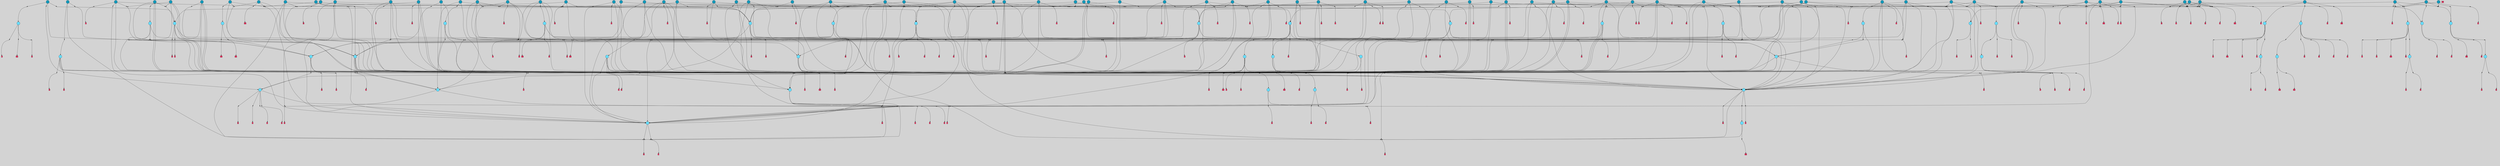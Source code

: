 // File exported with GEGELATI v1.3.1
// On the 2024-04-08 17:51:29
// With the File::TPGGraphDotExporter
digraph{
	graph[pad = "0.212, 0.055" bgcolor = lightgray]
	node[shape=circle style = filled label = ""]
		T3 [fillcolor="#66ddff"]
		T7 [fillcolor="#66ddff"]
		T9 [fillcolor="#66ddff"]
		T11 [fillcolor="#66ddff"]
		T27 [fillcolor="#66ddff"]
		T90 [fillcolor="#66ddff"]
		T111 [fillcolor="#66ddff"]
		T129 [fillcolor="#66ddff"]
		T159 [fillcolor="#66ddff"]
		T193 [fillcolor="#66ddff"]
		T215 [fillcolor="#66ddff"]
		T255 [fillcolor="#66ddff"]
		T321 [fillcolor="#66ddff"]
		T322 [fillcolor="#1199bb"]
		T426 [fillcolor="#66ddff"]
		T116 [fillcolor="#1199bb"]
		T506 [fillcolor="#66ddff"]
		T522 [fillcolor="#66ddff"]
		T547 [fillcolor="#1199bb"]
		T570 [fillcolor="#1199bb"]
		T583 [fillcolor="#66ddff"]
		T593 [fillcolor="#66ddff"]
		T628 [fillcolor="#1199bb"]
		T640 [fillcolor="#1199bb"]
		T658 [fillcolor="#66ddff"]
		T690 [fillcolor="#66ddff"]
		T693 [fillcolor="#1199bb"]
		T695 [fillcolor="#1199bb"]
		T696 [fillcolor="#1199bb"]
		T613 [fillcolor="#1199bb"]
		T699 [fillcolor="#1199bb"]
		T700 [fillcolor="#1199bb"]
		T703 [fillcolor="#1199bb"]
		T704 [fillcolor="#1199bb"]
		T706 [fillcolor="#1199bb"]
		T708 [fillcolor="#66ddff"]
		T777 [fillcolor="#66ddff"]
		T533 [fillcolor="#1199bb"]
		T815 [fillcolor="#1199bb"]
		T818 [fillcolor="#1199bb"]
		T819 [fillcolor="#66ddff"]
		T820 [fillcolor="#1199bb"]
		T821 [fillcolor="#1199bb"]
		T822 [fillcolor="#1199bb"]
		T827 [fillcolor="#66ddff"]
		T828 [fillcolor="#66ddff"]
		T829 [fillcolor="#66ddff"]
		T830 [fillcolor="#66ddff"]
		T831 [fillcolor="#66ddff"]
		T832 [fillcolor="#1199bb"]
		T833 [fillcolor="#66ddff"]
		T834 [fillcolor="#66ddff"]
		T839 [fillcolor="#1199bb"]
		T842 [fillcolor="#1199bb"]
		T844 [fillcolor="#1199bb"]
		T848 [fillcolor="#66ddff"]
		T851 [fillcolor="#1199bb"]
		T852 [fillcolor="#1199bb"]
		T853 [fillcolor="#1199bb"]
		T855 [fillcolor="#1199bb"]
		T857 [fillcolor="#1199bb"]
		T858 [fillcolor="#1199bb"]
		T859 [fillcolor="#1199bb"]
		T861 [fillcolor="#1199bb"]
		T862 [fillcolor="#1199bb"]
		T863 [fillcolor="#1199bb"]
		T864 [fillcolor="#1199bb"]
		T865 [fillcolor="#1199bb"]
		T866 [fillcolor="#1199bb"]
		T867 [fillcolor="#1199bb"]
		T868 [fillcolor="#1199bb"]
		T869 [fillcolor="#1199bb"]
		T870 [fillcolor="#1199bb"]
		T871 [fillcolor="#1199bb"]
		T872 [fillcolor="#1199bb"]
		T873 [fillcolor="#1199bb"]
		T874 [fillcolor="#1199bb"]
		T875 [fillcolor="#1199bb"]
		T877 [fillcolor="#1199bb"]
		T887 [fillcolor="#66ddff"]
		T888 [fillcolor="#66ddff"]
		T889 [fillcolor="#66ddff"]
		T890 [fillcolor="#66ddff"]
		T891 [fillcolor="#1199bb"]
		T892 [fillcolor="#66ddff"]
		T893 [fillcolor="#66ddff"]
		T894 [fillcolor="#66ddff"]
		T897 [fillcolor="#1199bb"]
		T899 [fillcolor="#1199bb"]
		T901 [fillcolor="#1199bb"]
		T903 [fillcolor="#1199bb"]
		T904 [fillcolor="#1199bb"]
		T905 [fillcolor="#1199bb"]
		T907 [fillcolor="#1199bb"]
		T912 [fillcolor="#1199bb"]
		T919 [fillcolor="#1199bb"]
		T925 [fillcolor="#66ddff"]
		T926 [fillcolor="#66ddff"]
		T927 [fillcolor="#66ddff"]
		T928 [fillcolor="#66ddff"]
		T929 [fillcolor="#66ddff"]
		T930 [fillcolor="#66ddff"]
		T931 [fillcolor="#1199bb"]
		T932 [fillcolor="#1199bb"]
		T933 [fillcolor="#1199bb"]
		T934 [fillcolor="#1199bb"]
		T935 [fillcolor="#1199bb"]
		T936 [fillcolor="#1199bb"]
		T937 [fillcolor="#1199bb"]
		T938 [fillcolor="#1199bb"]
		T939 [fillcolor="#1199bb"]
		T940 [fillcolor="#1199bb"]
		T941 [fillcolor="#1199bb"]
		T943 [fillcolor="#1199bb"]
		T945 [fillcolor="#1199bb"]
		T947 [fillcolor="#1199bb"]
		T949 [fillcolor="#1199bb"]
		T950 [fillcolor="#1199bb"]
		T951 [fillcolor="#1199bb"]
		T952 [fillcolor="#1199bb"]
		T953 [fillcolor="#1199bb"]
		T954 [fillcolor="#1199bb"]
		P14311 [fillcolor="#cccccc" shape=point] //6|
		I14311 [shape=box style=invis label="6|1&2|6#1|7&#92;n10|7&2|0#1|5&#92;n9|4&0|1#2|2&#92;n8|6&0|0#1|0&#92;n"]
		P14311 -> I14311[style=invis]
		A9926 [fillcolor="#ff3366" shape=box margin=0.03 width=0 height=0 label="3"]
		T3 -> P14311 -> A9926
		P14312 [fillcolor="#cccccc" shape=point] //3|
		I14312 [shape=box style=invis label="7|6&2|4#0|2&#92;n10|3&2|7#1|4&#92;n11|6&0|4#0|1&#92;n7|1&0|0#2|6&#92;n7|6&0|3#2|6&#92;n4|0&2|6#0|1&#92;n4|4&2|5#0|2&#92;n4|6&0|4#2|7&#92;n10|0&2|3#1|5&#92;n2|6&0|5#0|2&#92;n1|0&2|3#0|7&#92;n1|6&2|0#0|5&#92;n6|2&0|1#0|7&#92;n9|2&0|3#2|7&#92;n5|3&0|6#0|6&#92;n1|7&2|5#2|3&#92;n8|1&2|7#0|6&#92;n1|0&2|5#2|1&#92;n7|1&2|2#2|5&#92;n7|4&2|6#0|3&#92;n"]
		P14312 -> I14312[style=invis]
		A9927 [fillcolor="#ff3366" shape=box margin=0.03 width=0 height=0 label="4"]
		T3 -> P14312 -> A9927
		P14313 [fillcolor="#cccccc" shape=point] //-3|
		I14313 [shape=box style=invis label="1|6&2|7#0|7&#92;n10|2&0|7#1|3&#92;n9|6&2|7#2|2&#92;n5|3&0|7#0|7&#92;n1|6&2|3#0|0&#92;n2|3&2|3#2|2&#92;n5|1&2|6#0|6&#92;n"]
		P14313 -> I14313[style=invis]
		A9928 [fillcolor="#ff3366" shape=box margin=0.03 width=0 height=0 label="7"]
		T7 -> P14313 -> A9928
		P14314 [fillcolor="#cccccc" shape=point] //5|
		I14314 [shape=box style=invis label="0|5&2|3#0|1&#92;n0|6&2|1#2|4&#92;n6|2&2|6#0|7&#92;n7|4&0|3#0|1&#92;n5|4&0|7#1|6&#92;n9|1&0|5#2|2&#92;n6|3&2|3#1|7&#92;n11|7&2|4#1|6&#92;n2|5&0|1#0|0&#92;n4|7&0|0#0|2&#92;n6|2&0|6#0|0&#92;n2|1&2|6#2|4&#92;n10|0&2|0#1|0&#92;n6|6&2|4#0|6&#92;n"]
		P14314 -> I14314[style=invis]
		A9929 [fillcolor="#ff3366" shape=box margin=0.03 width=0 height=0 label="8"]
		T7 -> P14314 -> A9929
		P14315 [fillcolor="#cccccc" shape=point] //-6|
		I14315 [shape=box style=invis label="11|1&0|7#2|0&#92;n10|4&0|1#1|0&#92;n4|3&2|4#2|1&#92;n0|5&2|0#0|0&#92;n6|1&0|0#0|3&#92;n8|2&2|0#0|4&#92;n11|4&2|0#1|6&#92;n7|0&2|6#2|3&#92;n5|3&2|6#2|0&#92;n2|0&2|0#0|4&#92;n"]
		P14315 -> I14315[style=invis]
		A9930 [fillcolor="#ff3366" shape=box margin=0.03 width=0 height=0 label="9"]
		T9 -> P14315 -> A9930
		P14316 [fillcolor="#cccccc" shape=point] //2|
		I14316 [shape=box style=invis label="6|3&2|7#1|4&#92;n8|6&0|0#2|5&#92;n2|1&0|2#0|3&#92;n8|7&0|6#0|4&#92;n2|1&2|0#0|1&#92;n0|0&2|2#2|3&#92;n6|6&0|7#2|1&#92;n6|1&0|7#2|6&#92;n5|4&2|7#0|4&#92;n0|3&0|4#2|0&#92;n11|0&2|0#2|5&#92;n4|5&2|5#2|4&#92;n5|7&0|6#0|4&#92;n9|7&2|5#0|3&#92;n5|4&2|1#0|3&#92;n5|3&0|1#1|7&#92;n0|4&0|3#2|5&#92;n"]
		P14316 -> I14316[style=invis]
		A9931 [fillcolor="#ff3366" shape=box margin=0.03 width=0 height=0 label="10"]
		T9 -> P14316 -> A9931
		P14317 [fillcolor="#cccccc" shape=point] //6|
		I14317 [shape=box style=invis label="3|0&2|7#2|2&#92;n3|2&0|4#2|5&#92;n5|1&0|2#1|0&#92;n8|7&0|1#2|0&#92;n8|5&0|3#0|6&#92;n0|2&0|2#2|3&#92;n1|5&2|5#0|5&#92;n5|6&0|6#0|7&#92;n6|7&0|0#2|6&#92;n1|2&2|3#0|0&#92;n7|7&2|3#0|4&#92;n0|7&2|7#0|6&#92;n1|0&2|2#2|7&#92;n4|4&0|1#0|0&#92;n"]
		P14317 -> I14317[style=invis]
		A9932 [fillcolor="#ff3366" shape=box margin=0.03 width=0 height=0 label="11"]
		T11 -> P14317 -> A9932
		P14318 [fillcolor="#cccccc" shape=point] //-4|
		I14318 [shape=box style=invis label="4|1&0|4#2|6&#92;n1|2&2|2#2|0&#92;n1|2&2|0#0|6&#92;n8|4&2|3#2|5&#92;n5|5&2|1#1|0&#92;n"]
		P14318 -> I14318[style=invis]
		A9933 [fillcolor="#ff3366" shape=box margin=0.03 width=0 height=0 label="12"]
		T11 -> P14318 -> A9933
		P14319 [fillcolor="#cccccc" shape=point] //2|
		I14319 [shape=box style=invis label="9|1&2|3#0|1&#92;n5|2&2|0#2|4&#92;n3|6&2|5#2|7&#92;n7|0&2|5#0|4&#92;n1|2&0|3#0|5&#92;n7|3&2|7#0|0&#92;n"]
		P14319 -> I14319[style=invis]
		A9934 [fillcolor="#ff3366" shape=box margin=0.03 width=0 height=0 label="2"]
		T27 -> P14319 -> A9934
		P14320 [fillcolor="#cccccc" shape=point] //-6|
		I14320 [shape=box style=invis label="7|5&0|4#0|4&#92;n11|0&2|5#2|1&#92;n"]
		P14320 -> I14320[style=invis]
		A9935 [fillcolor="#ff3366" shape=box margin=0.03 width=0 height=0 label="3"]
		T27 -> P14320 -> A9935
		T27 -> P14312
		P14321 [fillcolor="#cccccc" shape=point] //0|
		I14321 [shape=box style=invis label="2|5&0|1#0|6&#92;n6|1&2|2#2|7&#92;n8|0&0|3#1|4&#92;n4|3&2|5#2|4&#92;n8|1&2|4#0|0&#92;n6|6&0|1#2|6&#92;n11|7&2|4#2|5&#92;n6|2&2|4#0|2&#92;n8|5&2|4#2|4&#92;n2|1&2|1#2|2&#92;n2|7&2|5#2|6&#92;n9|7&0|5#0|4&#92;n1|2&0|5#2|6&#92;n4|2&2|3#2|7&#92;n3|3&2|1#0|2&#92;n"]
		P14321 -> I14321[style=invis]
		A9936 [fillcolor="#ff3366" shape=box margin=0.03 width=0 height=0 label="5"]
		T27 -> P14321 -> A9936
		P14322 [fillcolor="#cccccc" shape=point] //0|
		I14322 [shape=box style=invis label="4|0&0|3#2|7&#92;n10|2&0|3#1|7&#92;n3|5&0|2#0|3&#92;n4|5&0|0#2|1&#92;n10|7&2|0#1|2&#92;n5|3&2|3#1|6&#92;n9|5&2|0#0|4&#92;n5|4&2|7#0|2&#92;n10|3&2|7#1|4&#92;n7|2&0|1#2|6&#92;n8|6&0|5#0|5&#92;n8|7&2|3#0|5&#92;n2|6&2|4#0|0&#92;n"]
		P14322 -> I14322[style=invis]
		A9937 [fillcolor="#ff3366" shape=box margin=0.03 width=0 height=0 label="5"]
		T27 -> P14322 -> A9937
		P14323 [fillcolor="#cccccc" shape=point] //-2|
		I14323 [shape=box style=invis label="8|4&2|1#2|5&#92;n4|1&0|7#2|1&#92;n5|7&2|3#2|2&#92;n10|4&2|5#1|7&#92;n10|0&2|6#1|3&#92;n4|5&2|7#0|6&#92;n9|5&2|4#0|4&#92;n2|4&0|5#0|7&#92;n11|1&2|4#2|6&#92;n5|6&0|7#1|2&#92;n2|7&2|7#2|6&#92;n5|2&0|5#1|5&#92;n3|0&0|6#0|2&#92;n4|0&0|4#2|4&#92;n4|4&2|6#0|7&#92;n10|6&2|0#1|4&#92;n9|7&0|3#1|4&#92;n1|4&2|6#0|3&#92;n11|5&2|6#0|3&#92;n0|3&0|5#0|1&#92;n"]
		P14323 -> I14323[style=invis]
		A9938 [fillcolor="#ff3366" shape=box margin=0.03 width=0 height=0 label="13"]
		T90 -> P14323 -> A9938
		P14324 [fillcolor="#cccccc" shape=point] //4|
		I14324 [shape=box style=invis label="7|1&2|6#1|3&#92;n10|1&0|3#1|6&#92;n8|5&2|3#2|1&#92;n11|5&0|0#2|6&#92;n4|1&0|6#0|0&#92;n11|1&0|2#0|3&#92;n2|0&2|1#0|7&#92;n"]
		P14324 -> I14324[style=invis]
		A9939 [fillcolor="#ff3366" shape=box margin=0.03 width=0 height=0 label="2"]
		T90 -> P14324 -> A9939
		P14325 [fillcolor="#cccccc" shape=point] //7|
		I14325 [shape=box style=invis label="10|3&0|1#1|4&#92;n4|6&0|0#0|2&#92;n4|5&0|6#0|0&#92;n4|3&0|6#2|1&#92;n7|0&0|3#1|2&#92;n4|7&0|6#0|5&#92;n7|6&0|7#0|6&#92;n6|6&0|0#0|3&#92;n11|1&0|4#2|5&#92;n10|2&0|3#1|2&#92;n"]
		P14325 -> I14325[style=invis]
		A9940 [fillcolor="#ff3366" shape=box margin=0.03 width=0 height=0 label="4"]
		T90 -> P14325 -> A9940
		P14326 [fillcolor="#cccccc" shape=point] //-3|
		I14326 [shape=box style=invis label="8|1&2|3#0|5&#92;n0|6&0|5#0|5&#92;n3|7&2|1#0|6&#92;n3|5&0|1#0|0&#92;n9|5&2|0#0|4&#92;n3|5&0|2#0|3&#92;n10|6&2|4#1|0&#92;n9|4&2|7#2|6&#92;n1|7&2|5#2|2&#92;n"]
		P14326 -> I14326[style=invis]
		A9941 [fillcolor="#ff3366" shape=box margin=0.03 width=0 height=0 label="5"]
		T90 -> P14326 -> A9941
		P14327 [fillcolor="#cccccc" shape=point] //-7|
		I14327 [shape=box style=invis label="3|0&2|0#0|1&#92;n1|1&0|2#0|4&#92;n11|2&0|7#1|6&#92;n9|7&0|0#0|4&#92;n3|0&0|7#0|1&#92;n9|3&2|6#2|7&#92;n5|3&0|2#2|6&#92;n6|1&2|4#2|3&#92;n5|4&2|0#1|6&#92;n1|3&0|7#0|7&#92;n"]
		P14327 -> I14327[style=invis]
		A9942 [fillcolor="#ff3366" shape=box margin=0.03 width=0 height=0 label="7"]
		T90 -> P14327 -> A9942
		P14328 [fillcolor="#cccccc" shape=point] //-5|
		I14328 [shape=box style=invis label="0|0&2|3#0|2&#92;n10|5&0|6#1|3&#92;n7|3&0|6#2|3&#92;n3|4&0|6#0|6&#92;n10|5&0|2#1|1&#92;n5|0&0|1#0|3&#92;n6|6&2|5#1|5&#92;n7|4&0|2#1|7&#92;n5|7&0|1#2|5&#92;n1|5&0|0#0|3&#92;n7|5&2|1#2|6&#92;n9|0&0|2#0|0&#92;n4|0&2|4#0|0&#92;n4|6&0|0#2|3&#92;n3|1&0|6#2|5&#92;n7|7&2|1#2|3&#92;n9|4&2|2#0|6&#92;n"]
		P14328 -> I14328[style=invis]
		T111 -> P14328 -> T9
		P14329 [fillcolor="#cccccc" shape=point] //7|
		I14329 [shape=box style=invis label="7|4&2|1#2|0&#92;n4|1&2|4#2|3&#92;n5|0&2|0#2|2&#92;n6|1&2|4#2|6&#92;n"]
		P14329 -> I14329[style=invis]
		A9943 [fillcolor="#ff3366" shape=box margin=0.03 width=0 height=0 label="9"]
		T111 -> P14329 -> A9943
		P14330 [fillcolor="#cccccc" shape=point] //2|
		I14330 [shape=box style=invis label="3|0&2|0#0|1&#92;n11|2&0|7#1|6&#92;n8|7&2|4#0|5&#92;n5|3&0|2#2|6&#92;n4|4&2|4#2|6&#92;n3|0&0|7#0|1&#92;n2|7&2|2#2|5&#92;n9|3&2|6#2|7&#92;n7|7&0|0#0|4&#92;n6|1&2|4#1|3&#92;n5|4&2|0#1|6&#92;n1|3&0|7#0|4&#92;n"]
		P14330 -> I14330[style=invis]
		A9944 [fillcolor="#ff3366" shape=box margin=0.03 width=0 height=0 label="7"]
		T111 -> P14330 -> A9944
		T111 -> P14315
		P14331 [fillcolor="#cccccc" shape=point] //8|
		I14331 [shape=box style=invis label="9|0&0|1#2|0&#92;n10|1&2|5#1|4&#92;n8|2&2|6#0|4&#92;n2|4&2|5#2|3&#92;n4|2&2|2#0|2&#92;n7|5&0|2#0|0&#92;n8|2&2|1#1|3&#92;n8|7&0|7#2|1&#92;n1|1&0|0#0|7&#92;n5|6&2|5#1|0&#92;n6|6&2|5#0|0&#92;n11|4&0|3#2|6&#92;n4|2&2|4#0|7&#92;n5|6&0|1#2|0&#92;n11|3&0|2#0|7&#92;n"]
		P14331 -> I14331[style=invis]
		A9945 [fillcolor="#ff3366" shape=box margin=0.03 width=0 height=0 label="6"]
		T129 -> P14331 -> A9945
		P14332 [fillcolor="#cccccc" shape=point] //5|
		I14332 [shape=box style=invis label="3|0&2|0#0|1&#92;n3|0&0|7#0|1&#92;n5|3&0|2#2|6&#92;n4|4&2|4#2|6&#92;n11|2&0|7#1|6&#92;n2|7&2|2#2|5&#92;n9|3&2|6#2|7&#92;n7|7&0|0#0|4&#92;n6|1&2|4#2|3&#92;n5|4&2|0#1|6&#92;n1|3&0|7#0|4&#92;n"]
		P14332 -> I14332[style=invis]
		A9946 [fillcolor="#ff3366" shape=box margin=0.03 width=0 height=0 label="7"]
		T129 -> P14332 -> A9946
		P14333 [fillcolor="#cccccc" shape=point] //10|
		I14333 [shape=box style=invis label="4|5&2|7#2|1&#92;n1|7&2|3#0|6&#92;n3|5&2|2#0|3&#92;n10|3&0|7#1|4&#92;n7|1&0|4#2|6&#92;n10|2&0|3#1|7&#92;n9|5&2|0#0|4&#92;n4|0&0|3#2|7&#92;n11|4&2|6#1|2&#92;n5|4&2|7#0|2&#92;n2|6&2|4#0|0&#92;n6|5&0|7#2|1&#92;n5|3&2|3#1|6&#92;n10|7&2|0#1|2&#92;n"]
		P14333 -> I14333[style=invis]
		A9947 [fillcolor="#ff3366" shape=box margin=0.03 width=0 height=0 label="5"]
		T129 -> P14333 -> A9947
		P14334 [fillcolor="#cccccc" shape=point] //5|
		I14334 [shape=box style=invis label="9|4&2|3#1|3&#92;n0|4&2|4#0|5&#92;n6|1&2|6#2|5&#92;n4|0&0|5#2|0&#92;n"]
		P14334 -> I14334[style=invis]
		A9948 [fillcolor="#ff3366" shape=box margin=0.03 width=0 height=0 label="7"]
		T129 -> P14334 -> A9948
		P14335 [fillcolor="#cccccc" shape=point] //6|
		I14335 [shape=box style=invis label="9|4&2|7#0|6&#92;n8|4&0|1#1|0&#92;n1|3&0|0#2|1&#92;n2|4&0|6#2|2&#92;n5|1&2|5#0|7&#92;n3|0&0|3#2|6&#92;n2|2&2|6#0|2&#92;n8|4&0|4#2|2&#92;n5|1&2|4#0|3&#92;n9|4&0|6#0|6&#92;n5|0&2|2#1|5&#92;n11|7&0|0#1|1&#92;n0|4&0|3#0|3&#92;n7|7&2|4#2|5&#92;n1|5&0|1#2|1&#92;n"]
		P14335 -> I14335[style=invis]
		A9949 [fillcolor="#ff3366" shape=box margin=0.03 width=0 height=0 label="1"]
		T129 -> P14335 -> A9949
		P14336 [fillcolor="#cccccc" shape=point] //7|
		I14336 [shape=box style=invis label="7|0&2|1#2|0&#92;n9|7&2|1#1|7&#92;n8|2&0|1#1|0&#92;n6|6&0|2#1|1&#92;n2|2&0|5#0|0&#92;n5|7&0|0#2|1&#92;n5|1&2|5#1|5&#92;n4|7&2|4#2|3&#92;n10|5&2|2#1|5&#92;n1|3&2|2#2|0&#92;n10|2&2|6#1|5&#92;n"]
		P14336 -> I14336[style=invis]
		A9950 [fillcolor="#ff3366" shape=box margin=0.03 width=0 height=0 label="1"]
		T159 -> P14336 -> A9950
		P14337 [fillcolor="#cccccc" shape=point] //7|
		I14337 [shape=box style=invis label="7|4&2|7#0|4&#92;n4|6&0|1#2|5&#92;n2|1&2|3#0|0&#92;n4|3&2|0#0|1&#92;n0|0&2|7#2|7&#92;n7|7&0|5#2|3&#92;n5|0&2|1#2|2&#92;n10|0&0|4#1|2&#92;n4|4&0|7#0|0&#92;n6|7&0|2#0|1&#92;n1|4&2|5#0|4&#92;n"]
		P14337 -> I14337[style=invis]
		A9951 [fillcolor="#ff3366" shape=box margin=0.03 width=0 height=0 label="0"]
		T159 -> P14337 -> A9951
		P14338 [fillcolor="#cccccc" shape=point] //5|
		I14338 [shape=box style=invis label="0|5&2|3#0|1&#92;n0|6&2|1#2|4&#92;n6|2&2|6#0|7&#92;n9|0&2|7#1|1&#92;n7|4&0|3#0|1&#92;n11|7&2|4#1|6&#92;n9|1&0|5#2|2&#92;n5|4&0|7#1|6&#92;n2|5&0|1#0|0&#92;n4|7&0|0#0|2&#92;n6|2&0|6#0|0&#92;n2|1&2|6#2|4&#92;n10|0&0|0#1|0&#92;n6|6&2|4#0|6&#92;n"]
		P14338 -> I14338[style=invis]
		T159 -> P14338 -> T129
		P14339 [fillcolor="#cccccc" shape=point] //-2|
		I14339 [shape=box style=invis label="1|0&0|3#0|3&#92;n2|7&0|4#0|4&#92;n11|6&2|1#1|4&#92;n6|1&2|5#0|0&#92;n2|0&2|0#0|6&#92;n1|3&2|1#0|4&#92;n"]
		P14339 -> I14339[style=invis]
		A9952 [fillcolor="#ff3366" shape=box margin=0.03 width=0 height=0 label="2"]
		T193 -> P14339 -> A9952
		P14340 [fillcolor="#cccccc" shape=point] //3|
		I14340 [shape=box style=invis label="5|4&2|7#0|4&#92;n0|4&0|3#2|5&#92;n8|6&0|0#2|5&#92;n2|1&0|2#0|3&#92;n9|7&0|6#0|4&#92;n0|0&2|2#2|3&#92;n6|6&0|7#2|1&#92;n6|1&0|7#2|6&#92;n0|3&0|4#2|0&#92;n11|0&2|0#2|5&#92;n4|5&2|5#2|4&#92;n5|3&0|1#1|7&#92;n9|7&2|2#0|3&#92;n5|4&2|1#0|3&#92;n5|0&0|6#0|4&#92;n0|0&0|1#2|0&#92;n"]
		P14340 -> I14340[style=invis]
		A9953 [fillcolor="#ff3366" shape=box margin=0.03 width=0 height=0 label="10"]
		T193 -> P14340 -> A9953
		P14341 [fillcolor="#cccccc" shape=point] //-1|
		I14341 [shape=box style=invis label="1|7&2|1#0|6&#92;n8|1&2|3#0|5&#92;n10|6&2|7#1|0&#92;n1|7&2|5#0|2&#92;n0|3&0|3#2|2&#92;n3|5&0|1#0|0&#92;n3|5&0|2#0|3&#92;n1|5&2|0#0|4&#92;n5|7&2|2#2|5&#92;n4|0&2|3#0|3&#92;n"]
		P14341 -> I14341[style=invis]
		T193 -> P14341 -> T3
		P14342 [fillcolor="#cccccc" shape=point] //10|
		I14342 [shape=box style=invis label="6|1&2|4#2|3&#92;n3|0&0|7#0|1&#92;n5|3&0|2#2|6&#92;n4|4&0|4#2|6&#92;n5|4&2|0#1|6&#92;n10|5&0|6#1|5&#92;n2|5&2|1#2|2&#92;n1|3&0|7#0|4&#92;n3|0&2|0#0|1&#92;n11|2&0|5#1|6&#92;n9|3&2|6#2|7&#92;n7|7&0|0#0|4&#92;n"]
		P14342 -> I14342[style=invis]
		A9954 [fillcolor="#ff3366" shape=box margin=0.03 width=0 height=0 label="7"]
		T193 -> P14342 -> A9954
		P14343 [fillcolor="#cccccc" shape=point] //-1|
		I14343 [shape=box style=invis label="11|7&2|0#1|7&#92;n1|5&2|4#2|4&#92;n4|3&0|1#0|5&#92;n1|6&0|0#0|4&#92;n8|6&2|4#0|0&#92;n4|0&0|0#0|5&#92;n10|4&2|0#1|0&#92;n9|6&2|5#1|3&#92;n0|7&2|1#0|5&#92;n0|6&2|3#2|0&#92;n4|4&0|5#0|1&#92;n"]
		P14343 -> I14343[style=invis]
		A9955 [fillcolor="#ff3366" shape=box margin=0.03 width=0 height=0 label="12"]
		T215 -> P14343 -> A9955
		P14344 [fillcolor="#cccccc" shape=point] //1|
		I14344 [shape=box style=invis label="9|3&0|0#1|1&#92;n4|6&0|5#0|7&#92;n3|6&0|0#2|0&#92;n6|2&2|5#1|4&#92;n8|7&0|7#0|0&#92;n5|0&2|6#0|6&#92;n"]
		P14344 -> I14344[style=invis]
		A9956 [fillcolor="#ff3366" shape=box margin=0.03 width=0 height=0 label="5"]
		T215 -> P14344 -> A9956
		P14345 [fillcolor="#cccccc" shape=point] //5|
		I14345 [shape=box style=invis label="4|4&0|6#2|1&#92;n7|6&0|1#1|4&#92;n6|2&0|7#1|3&#92;n9|1&2|6#0|7&#92;n1|6&2|3#0|0&#92;n2|3&2|3#2|2&#92;n1|0&2|7#2|7&#92;n10|3&0|7#1|7&#92;n"]
		P14345 -> I14345[style=invis]
		A9957 [fillcolor="#ff3366" shape=box margin=0.03 width=0 height=0 label="7"]
		T215 -> P14345 -> A9957
		T255 -> P14341
		P14346 [fillcolor="#cccccc" shape=point] //-9|
		I14346 [shape=box style=invis label="7|1&0|0#2|6&#92;n1|6&0|4#2|7&#92;n7|6&2|4#0|2&#92;n10|7&2|1#1|3&#92;n7|6&0|3#2|6&#92;n4|0&2|2#2|1&#92;n1|0&0|5#2|3&#92;n6|1&2|6#1|1&#92;n7|4&2|6#1|0&#92;n9|5&0|1#0|2&#92;n9|2&0|3#0|7&#92;n6|0&2|7#0|6&#92;n10|5&2|3#1|5&#92;n10|0&2|7#1|4&#92;n1|0&2|3#0|7&#92;n5|2&0|6#0|6&#92;n2|6&0|1#0|2&#92;n7|4&2|5#0|3&#92;n3|6&2|4#0|5&#92;n1|6&2|0#0|5&#92;n"]
		P14346 -> I14346[style=invis]
		A9958 [fillcolor="#ff3366" shape=box margin=0.03 width=0 height=0 label="4"]
		T255 -> P14346 -> A9958
		P14347 [fillcolor="#cccccc" shape=point] //7|
		I14347 [shape=box style=invis label="9|6&2|6#1|3&#92;n9|7&2|0#1|7&#92;n3|0&2|0#0|0&#92;n1|6&0|0#0|4&#92;n7|4&0|3#0|1&#92;n"]
		P14347 -> I14347[style=invis]
		A9959 [fillcolor="#ff3366" shape=box margin=0.03 width=0 height=0 label="12"]
		T255 -> P14347 -> A9959
		P14348 [fillcolor="#cccccc" shape=point] //-9|
		I14348 [shape=box style=invis label="11|5&0|0#2|6&#92;n8|5&2|3#2|1&#92;n7|1&0|6#1|3&#92;n11|4&0|2#0|1&#92;n9|0&2|7#1|6&#92;n10|1&0|3#1|6&#92;n0|3&0|4#2|5&#92;n5|7&2|3#1|6&#92;n2|0&2|1#0|7&#92;n"]
		P14348 -> I14348[style=invis]
		A9960 [fillcolor="#ff3366" shape=box margin=0.03 width=0 height=0 label="2"]
		T255 -> P14348 -> A9960
		P14349 [fillcolor="#cccccc" shape=point] //-7|
		I14349 [shape=box style=invis label="9|1&2|7#2|1&#92;n7|0&2|0#2|7&#92;n2|3&2|3#2|2&#92;n8|5&2|1#0|3&#92;n5|5&0|7#0|1&#92;n1|6&2|7#0|7&#92;n10|2&0|7#1|3&#92;n6|4&2|2#2|4&#92;n0|6&2|5#0|2&#92;n"]
		P14349 -> I14349[style=invis]
		A9961 [fillcolor="#ff3366" shape=box margin=0.03 width=0 height=0 label="7"]
		T255 -> P14349 -> A9961
		P14350 [fillcolor="#cccccc" shape=point] //-7|
		I14350 [shape=box style=invis label="9|1&2|7#2|1&#92;n7|0&2|0#2|7&#92;n2|3&2|3#2|2&#92;n8|5&2|1#0|3&#92;n5|5&0|7#0|1&#92;n1|6&2|7#0|7&#92;n10|2&0|7#1|3&#92;n6|4&2|2#2|4&#92;n0|6&2|5#0|2&#92;n"]
		P14350 -> I14350[style=invis]
		A9962 [fillcolor="#ff3366" shape=box margin=0.03 width=0 height=0 label="7"]
		T322 -> P14350 -> A9962
		P14351 [fillcolor="#cccccc" shape=point] //-9|
		I14351 [shape=box style=invis label="11|5&0|0#2|6&#92;n8|5&2|3#2|1&#92;n7|1&0|6#1|3&#92;n11|4&0|2#0|1&#92;n9|0&2|7#1|6&#92;n10|1&0|3#1|6&#92;n0|3&0|4#2|5&#92;n5|7&2|3#1|6&#92;n2|0&2|1#0|7&#92;n"]
		P14351 -> I14351[style=invis]
		A9963 [fillcolor="#ff3366" shape=box margin=0.03 width=0 height=0 label="2"]
		T322 -> P14351 -> A9963
		P14352 [fillcolor="#cccccc" shape=point] //-9|
		I14352 [shape=box style=invis label="7|1&0|0#2|6&#92;n1|6&0|4#2|7&#92;n7|6&2|4#0|2&#92;n10|7&2|1#1|3&#92;n7|6&0|3#2|6&#92;n4|0&2|2#2|1&#92;n1|0&0|5#2|3&#92;n6|1&2|6#1|1&#92;n7|4&2|6#1|0&#92;n9|5&0|1#0|2&#92;n9|2&0|3#0|7&#92;n6|0&2|7#0|6&#92;n10|5&2|3#1|5&#92;n10|0&2|7#1|4&#92;n1|0&2|3#0|7&#92;n5|2&0|6#0|6&#92;n2|6&0|1#0|2&#92;n7|4&2|5#0|3&#92;n3|6&2|4#0|5&#92;n1|6&2|0#0|5&#92;n"]
		P14352 -> I14352[style=invis]
		A9964 [fillcolor="#ff3366" shape=box margin=0.03 width=0 height=0 label="4"]
		T322 -> P14352 -> A9964
		P14353 [fillcolor="#cccccc" shape=point] //3|
		I14353 [shape=box style=invis label="7|6&2|4#0|2&#92;n10|3&2|7#1|4&#92;n11|6&0|4#0|1&#92;n7|1&0|0#2|6&#92;n7|6&0|3#2|6&#92;n4|0&2|6#0|1&#92;n4|4&2|5#0|2&#92;n4|6&0|4#2|7&#92;n10|0&2|3#1|5&#92;n2|6&0|5#0|2&#92;n1|0&2|3#0|7&#92;n1|6&2|0#0|5&#92;n6|2&0|1#0|7&#92;n9|2&0|3#2|7&#92;n5|3&0|6#0|6&#92;n1|7&2|5#2|3&#92;n8|1&2|7#0|6&#92;n1|0&2|5#2|1&#92;n7|1&2|2#2|5&#92;n7|4&2|6#0|3&#92;n"]
		P14353 -> I14353[style=invis]
		A9965 [fillcolor="#ff3366" shape=box margin=0.03 width=0 height=0 label="4"]
		T321 -> P14353 -> A9965
		P14354 [fillcolor="#cccccc" shape=point] //6|
		I14354 [shape=box style=invis label="6|1&2|6#1|7&#92;n10|7&2|0#1|5&#92;n9|4&0|1#2|2&#92;n8|6&0|0#1|0&#92;n"]
		P14354 -> I14354[style=invis]
		A9966 [fillcolor="#ff3366" shape=box margin=0.03 width=0 height=0 label="3"]
		T321 -> P14354 -> A9966
		P14355 [fillcolor="#cccccc" shape=point] //7|
		I14355 [shape=box style=invis label="9|6&2|6#1|3&#92;n9|7&2|0#1|7&#92;n3|0&2|0#0|0&#92;n1|6&0|0#0|4&#92;n7|4&0|3#0|1&#92;n"]
		P14355 -> I14355[style=invis]
		A9967 [fillcolor="#ff3366" shape=box margin=0.03 width=0 height=0 label="12"]
		T322 -> P14355 -> A9967
		P14356 [fillcolor="#cccccc" shape=point] //-1|
		I14356 [shape=box style=invis label="1|7&2|1#0|6&#92;n8|1&2|3#0|5&#92;n10|6&2|7#1|0&#92;n1|7&2|5#0|2&#92;n0|3&0|3#2|2&#92;n3|5&0|1#0|0&#92;n3|5&0|2#0|3&#92;n1|5&2|0#0|4&#92;n5|7&2|2#2|5&#92;n4|0&2|3#0|3&#92;n"]
		P14356 -> I14356[style=invis]
		T322 -> P14356 -> T321
		T426 -> P14314
		P14357 [fillcolor="#cccccc" shape=point] //-5|
		I14357 [shape=box style=invis label="10|6&2|5#1|6&#92;n9|3&0|1#1|7&#92;n2|4&0|1#0|1&#92;n11|3&0|7#1|6&#92;n5|1&0|6#2|7&#92;n8|0&0|0#0|1&#92;n0|6&0|7#0|4&#92;n6|7&2|6#2|6&#92;n11|0&2|3#0|5&#92;n"]
		P14357 -> I14357[style=invis]
		T426 -> P14357 -> T7
		P14358 [fillcolor="#cccccc" shape=point] //-7|
		I14358 [shape=box style=invis label="6|4&2|6#1|0&#92;n2|6&0|2#0|0&#92;n9|4&2|6#2|1&#92;n11|5&0|1#0|1&#92;n5|5&0|0#0|1&#92;n4|6&0|7#0|5&#92;n1|0&2|4#2|2&#92;n3|4&0|2#0|5&#92;n0|4&2|6#0|0&#92;n10|1&0|0#1|0&#92;n7|0&2|0#2|2&#92;n1|2&2|5#2|2&#92;n1|4&0|1#0|7&#92;n9|0&0|6#1|2&#92;n10|3&0|4#1|2&#92;n3|3&2|2#0|7&#92;n1|6&2|0#0|0&#92;n3|2&0|1#2|2&#92;n"]
		P14358 -> I14358[style=invis]
		A9968 [fillcolor="#ff3366" shape=box margin=0.03 width=0 height=0 label="1"]
		T426 -> P14358 -> A9968
		P14359 [fillcolor="#cccccc" shape=point] //-4|
		I14359 [shape=box style=invis label="0|6&2|7#2|4&#92;n4|4&0|4#2|6&#92;n3|0&0|7#0|1&#92;n5|3&0|2#2|6&#92;n1|3&0|7#0|1&#92;n5|4&2|0#1|6&#92;n10|5&0|6#1|5&#92;n2|5&2|1#2|2&#92;n6|1&2|4#2|3&#92;n3|0&2|2#0|1&#92;n11|2&0|5#1|6&#92;n9|3&2|6#2|7&#92;n7|7&0|0#0|4&#92;n8|1&0|1#1|5&#92;n"]
		P14359 -> I14359[style=invis]
		A9969 [fillcolor="#ff3366" shape=box margin=0.03 width=0 height=0 label="7"]
		T426 -> P14359 -> A9969
		P14360 [fillcolor="#cccccc" shape=point] //9|
		I14360 [shape=box style=invis label="11|0&2|0#1|1&#92;n3|6&0|6#0|0&#92;n1|4&0|0#2|4&#92;n7|5&2|2#1|3&#92;n11|7&2|6#1|7&#92;n5|2&0|6#1|5&#92;n9|5&0|6#0|3&#92;n2|2&2|7#0|5&#92;n9|3&2|2#2|0&#92;n11|0&2|7#0|1&#92;n1|1&2|0#0|1&#92;n6|6&0|6#1|2&#92;n9|7&0|1#0|3&#92;n2|0&2|4#2|5&#92;n2|4&2|2#0|0&#92;n6|1&2|1#1|7&#92;n10|7&2|5#1|6&#92;n11|5&2|7#2|4&#92;n"]
		P14360 -> I14360[style=invis]
		A9970 [fillcolor="#ff3366" shape=box margin=0.03 width=0 height=0 label="1"]
		T426 -> P14360 -> A9970
		P14361 [fillcolor="#cccccc" shape=point] //-1|
		I14361 [shape=box style=invis label="0|0&2|3#0|3&#92;n8|1&2|3#0|5&#92;n10|6&2|7#1|0&#92;n3|5&0|6#2|1&#92;n1|7&2|5#0|2&#92;n0|3&0|3#2|2&#92;n3|5&0|1#0|0&#92;n3|5&0|2#0|3&#92;n1|5&2|0#0|4&#92;n5|7&2|2#2|5&#92;n1|7&2|1#0|6&#92;n"]
		P14361 -> I14361[style=invis]
		T116 -> P14361 -> T3
		T116 -> P14347
		T116 -> P14348
		T116 -> P14349
		P14362 [fillcolor="#cccccc" shape=point] //-4|
		I14362 [shape=box style=invis label="0|4&0|0#2|7&#92;n8|5&2|4#2|4&#92;n4|3&2|5#2|4&#92;n11|7&2|2#2|5&#92;n6|5&2|2#2|7&#92;n3|2&0|7#0|7&#92;n3|3&2|1#0|3&#92;n2|6&0|3#2|5&#92;n0|1&2|6#2|2&#92;n8|2&0|0#1|6&#92;n0|7&0|5#0|4&#92;n9|5&0|3#2|7&#92;n2|7&2|5#2|6&#92;n9|0&2|0#0|1&#92;n1|2&2|4#0|2&#92;n"]
		P14362 -> I14362[style=invis]
		T116 -> P14362 -> T27
		P14363 [fillcolor="#cccccc" shape=point] //-1|
		I14363 [shape=box style=invis label="2|0&0|4#2|2&#92;n8|6&2|3#0|5&#92;n6|3&2|6#2|2&#92;n5|1&0|6#1|6&#92;n7|1&0|7#1|6&#92;n6|6&0|2#2|6&#92;n5|1&0|7#1|6&#92;n1|3&2|1#2|7&#92;n1|6&2|3#0|0&#92;n8|0&0|3#0|7&#92;n2|6&0|7#2|7&#92;n1|1&2|4#2|2&#92;n5|3&0|7#1|5&#92;n5|5&0|6#1|4&#92;n"]
		P14363 -> I14363[style=invis]
		A9971 [fillcolor="#ff3366" shape=box margin=0.03 width=0 height=0 label="7"]
		T506 -> P14363 -> A9971
		P14364 [fillcolor="#cccccc" shape=point] //1|
		I14364 [shape=box style=invis label="2|6&0|1#2|6&#92;n8|1&2|4#0|0&#92;n7|2&2|3#2|2&#92;n8|0&0|3#1|6&#92;n0|3&0|0#2|4&#92;n2|5&2|4#2|4&#92;n6|6&0|1#2|6&#92;n11|7&2|4#2|5&#92;n2|0&2|5#2|6&#92;n1|2&0|5#2|6&#92;n4|3&2|5#2|4&#92;n2|0&2|1#2|2&#92;n4|7&0|5#0|4&#92;n2|0&0|5#0|0&#92;n8|4&2|3#2|7&#92;n"]
		P14364 -> I14364[style=invis]
		T506 -> P14364 -> T111
		P14365 [fillcolor="#cccccc" shape=point] //5|
		I14365 [shape=box style=invis label="6|7&0|4#1|5&#92;n11|4&2|0#1|6&#92;n5|3&2|6#2|0&#92;n10|2&2|2#1|4&#92;n2|2&2|2#0|3&#92;n2|0&2|0#0|4&#92;n11|1&0|7#2|0&#92;n11|0&2|0#0|0&#92;n3|2&0|3#2|2&#92;n10|1&2|6#1|1&#92;n7|0&2|6#2|4&#92;n"]
		P14365 -> I14365[style=invis]
		A9972 [fillcolor="#ff3366" shape=box margin=0.03 width=0 height=0 label="9"]
		T506 -> P14365 -> A9972
		P14366 [fillcolor="#cccccc" shape=point] //8|
		I14366 [shape=box style=invis label="2|1&2|0#0|5&#92;n0|0&2|6#0|0&#92;n2|7&0|4#0|4&#92;n"]
		P14366 -> I14366[style=invis]
		A9973 [fillcolor="#ff3366" shape=box margin=0.03 width=0 height=0 label="2"]
		T506 -> P14366 -> A9973
		P14367 [fillcolor="#cccccc" shape=point] //-8|
		I14367 [shape=box style=invis label="1|1&2|7#2|5&#92;n10|1&2|7#1|7&#92;n5|2&0|0#2|4&#92;n7|6&0|0#2|6&#92;n3|0&0|7#0|3&#92;n"]
		P14367 -> I14367[style=invis]
		A9974 [fillcolor="#ff3366" shape=box margin=0.03 width=0 height=0 label="2"]
		T506 -> P14367 -> A9974
		P14368 [fillcolor="#cccccc" shape=point] //-7|
		I14368 [shape=box style=invis label="7|4&2|7#0|0&#92;n8|7&2|6#2|5&#92;n4|3&2|0#2|1&#92;n5|7&0|4#2|6&#92;n4|5&0|1#2|6&#92;n7|7&0|4#0|6&#92;n8|0&0|4#1|0&#92;n6|7&0|2#0|3&#92;n8|4&0|7#2|1&#92;n10|3&0|3#1|2&#92;n0|0&2|7#0|7&#92;n2|0&0|0#2|6&#92;n5|3&0|0#1|5&#92;n"]
		P14368 -> I14368[style=invis]
		A9975 [fillcolor="#ff3366" shape=box margin=0.03 width=0 height=0 label="0"]
		T522 -> P14368 -> A9975
		P14369 [fillcolor="#cccccc" shape=point] //3|
		I14369 [shape=box style=invis label="8|2&2|7#1|7&#92;n10|7&0|7#1|6&#92;n0|3&0|0#2|3&#92;n9|7&2|6#0|3&#92;n4|4&2|1#0|1&#92;n5|6&2|0#1|4&#92;n4|5&0|1#0|2&#92;n0|0&2|0#0|5&#92;n6|1&0|7#0|6&#92;n"]
		P14369 -> I14369[style=invis]
		A9976 [fillcolor="#ff3366" shape=box margin=0.03 width=0 height=0 label="0"]
		T522 -> P14369 -> A9976
		P14370 [fillcolor="#cccccc" shape=point] //-3|
		I14370 [shape=box style=invis label="2|6&0|1#0|6&#92;n8|3&0|5#1|0&#92;n6|1&2|2#2|7&#92;n8|5&2|7#2|5&#92;n2|7&2|5#2|6&#92;n4|3&2|5#2|4&#92;n6|6&0|1#2|6&#92;n11|7&0|4#2|5&#92;n4|4&0|4#0|6&#92;n7|2&2|5#2|2&#92;n1|7&0|4#0|1&#92;n9|7&0|5#0|4&#92;n8|1&2|4#0|0&#92;n4|2&2|3#2|7&#92;n2|0&2|1#2|2&#92;n3|6&0|6#0|3&#92;n8|0&0|3#1|6&#92;n3|3&2|1#0|2&#92;n5|6&0|0#1|0&#92;n"]
		P14370 -> I14370[style=invis]
		T522 -> P14370 -> T111
		P14371 [fillcolor="#cccccc" shape=point] //-5|
		I14371 [shape=box style=invis label="11|4&2|6#1|2&#92;n6|2&0|5#2|1&#92;n6|5&0|7#2|1&#92;n10|4&0|3#1|7&#92;n11|0&0|2#0|3&#92;n7|1&0|4#0|6&#92;n6|4&2|5#0|5&#92;n1|7&2|3#0|6&#92;n5|3&2|0#1|6&#92;n4|0&0|4#0|7&#92;n5|4&2|7#0|2&#92;n10|2&2|1#1|1&#92;n9|3&0|5#1|5&#92;n4|5&2|7#2|1&#92;n2|6&2|4#0|0&#92;n9|1&2|2#0|2&#92;n9|5&0|0#0|4&#92;n"]
		P14371 -> I14371[style=invis]
		T522 -> P14371 -> T7
		P14372 [fillcolor="#cccccc" shape=point] //6|
		I14372 [shape=box style=invis label="2|6&0|1#0|6&#92;n6|1&2|2#2|7&#92;n7|2&2|5#2|2&#92;n2|7&2|5#2|6&#92;n4|3&2|5#2|4&#92;n8|5&2|4#2|4&#92;n6|6&0|1#2|6&#92;n11|7&2|4#2|5&#92;n6|2&2|4#0|2&#92;n8|5&2|7#2|5&#92;n8|0&0|3#1|6&#92;n2|0&2|1#2|2&#92;n8|1&2|4#0|0&#92;n9|7&0|5#0|4&#92;n3|6&0|6#0|3&#92;n1|2&0|5#2|6&#92;n4|2&2|3#2|7&#92;n3|3&2|1#0|2&#92;n"]
		P14372 -> I14372[style=invis]
		T547 -> P14372 -> T111
		T547 -> P14314
		P14373 [fillcolor="#cccccc" shape=point] //10|
		I14373 [shape=box style=invis label="10|2&0|7#1|3&#92;n1|0&2|1#0|1&#92;n5|1&2|7#0|7&#92;n2|3&2|3#2|2&#92;n0|0&2|7#2|2&#92;n"]
		P14373 -> I14373[style=invis]
		A9977 [fillcolor="#ff3366" shape=box margin=0.03 width=0 height=0 label="7"]
		T547 -> P14373 -> A9977
		P14374 [fillcolor="#cccccc" shape=point] //-2|
		I14374 [shape=box style=invis label="2|2&2|1#0|6&#92;n5|1&0|5#2|1&#92;n11|7&2|2#2|1&#92;n8|7&2|1#2|0&#92;n2|5&0|0#0|6&#92;n2|4&0|4#2|3&#92;n11|3&2|3#1|7&#92;n1|4&2|5#0|6&#92;n8|0&2|0#1|0&#92;n8|0&0|0#0|6&#92;n6|0&0|6#0|4&#92;n11|4&0|5#0|6&#92;n2|6&0|5#0|3&#92;n0|2&2|1#0|1&#92;n5|6&0|0#0|2&#92;n"]
		P14374 -> I14374[style=invis]
		T547 -> P14374 -> T3
		P14375 [fillcolor="#cccccc" shape=point] //5|
		I14375 [shape=box style=invis label="6|2&2|6#0|7&#92;n0|6&0|1#2|4&#92;n0|5&2|3#0|1&#92;n7|4&0|3#0|1&#92;n5|4&0|7#1|6&#92;n8|3&2|3#1|7&#92;n6|2&0|6#0|0&#92;n7|6&0|6#0|3&#92;n11|7&2|4#1|6&#92;n2|5&2|1#0|0&#92;n4|0&0|0#0|2&#92;n6|5&0|2#2|0&#92;n6|6&2|4#0|6&#92;n10|0&2|0#1|0&#92;n2|1&2|6#2|4&#92;n"]
		P14375 -> I14375[style=invis]
		A9978 [fillcolor="#ff3366" shape=box margin=0.03 width=0 height=0 label="8"]
		T547 -> P14375 -> A9978
		P14376 [fillcolor="#cccccc" shape=point] //-2|
		I14376 [shape=box style=invis label="9|1&2|7#2|1&#92;n10|2&2|2#1|6&#92;n7|0&2|6#2|7&#92;n10|2&0|7#1|3&#92;n2|3&2|3#2|2&#92;n5|5&0|7#1|1&#92;n1|6&2|7#0|7&#92;n8|5&2|1#0|3&#92;n0|6&2|5#0|2&#92;n"]
		P14376 -> I14376[style=invis]
		A9979 [fillcolor="#ff3366" shape=box margin=0.03 width=0 height=0 label="7"]
		T570 -> P14376 -> A9979
		T570 -> P14351
		T570 -> P14355
		T570 -> P14356
		P14377 [fillcolor="#cccccc" shape=point] //7|
		I14377 [shape=box style=invis label="7|4&2|1#2|4&#92;n1|1&2|1#0|4&#92;n10|3&0|3#1|2&#92;n8|0&0|4#1|2&#92;n7|6&0|5#0|5&#92;n0|0&2|7#2|7&#92;n6|7&0|2#0|6&#92;n4|3&2|0#0|1&#92;n4|6&0|7#2|5&#92;n7|4&2|7#0|4&#92;n2|0&2|0#2|6&#92;n8|3&0|6#1|5&#92;n"]
		P14377 -> I14377[style=invis]
		A9980 [fillcolor="#ff3366" shape=box margin=0.03 width=0 height=0 label="0"]
		T570 -> P14377 -> A9980
		P14378 [fillcolor="#cccccc" shape=point] //5|
		I14378 [shape=box style=invis label="6|1&2|4#0|0&#92;n8|2&0|5#0|0&#92;n6|4&2|2#1|3&#92;n3|6&0|1#2|2&#92;n6|2&2|1#0|5&#92;n9|0&2|4#0|7&#92;n11|1&0|1#0|5&#92;n6|0&2|7#2|7&#92;n"]
		P14378 -> I14378[style=invis]
		A9981 [fillcolor="#ff3366" shape=box margin=0.03 width=0 height=0 label="7"]
		T583 -> P14378 -> A9981
		T583 -> P14372
		P14379 [fillcolor="#cccccc" shape=point] //4|
		I14379 [shape=box style=invis label="10|2&0|7#1|3&#92;n6|0&2|7#2|2&#92;n2|3&2|3#0|2&#92;n4|0&0|0#0|0&#92;n5|1&2|7#0|3&#92;n"]
		P14379 -> I14379[style=invis]
		A9982 [fillcolor="#ff3366" shape=box margin=0.03 width=0 height=0 label="7"]
		T583 -> P14379 -> A9982
		T583 -> P14365
		T583 -> P14363
		T593 -> P14373
		T593 -> P14372
		P14380 [fillcolor="#cccccc" shape=point] //-2|
		I14380 [shape=box style=invis label="0|5&2|3#0|1&#92;n0|6&2|1#2|4&#92;n6|2&2|6#0|7&#92;n9|0&2|7#1|1&#92;n4|7&0|0#0|3&#92;n11|7&2|4#1|6&#92;n9|1&0|5#2|2&#92;n5|4&0|7#1|6&#92;n2|5&0|1#0|0&#92;n7|4&0|3#0|1&#92;n6|2&0|6#0|0&#92;n2|1&2|6#2|4&#92;n10|0&0|0#1|0&#92;n"]
		P14380 -> I14380[style=invis]
		T593 -> P14380 -> T129
		P14381 [fillcolor="#cccccc" shape=point] //8|
		I14381 [shape=box style=invis label="5|3&2|1#0|1&#92;n10|6&2|6#1|6&#92;n7|3&2|7#0|0&#92;n7|5&0|0#2|7&#92;n11|5&0|2#0|2&#92;n0|0&2|2#0|5&#92;n7|3&2|0#2|4&#92;n"]
		P14381 -> I14381[style=invis]
		A9983 [fillcolor="#ff3366" shape=box margin=0.03 width=0 height=0 label="2"]
		T593 -> P14381 -> A9983
		T628 -> P14361
		T628 -> P14347
		T628 -> P14349
		T628 -> P14362
		P14382 [fillcolor="#cccccc" shape=point] //5|
		I14382 [shape=box style=invis label="11|5&2|5#0|2&#92;n4|7&0|7#2|7&#92;n10|2&2|4#1|5&#92;n3|2&0|2#0|3&#92;n9|4&2|3#0|5&#92;n2|5&2|7#2|4&#92;n1|0&2|2#2|7&#92;n6|0&0|7#2|2&#92;n0|0&0|7#0|5&#92;n11|4&0|5#1|0&#92;n"]
		P14382 -> I14382[style=invis]
		A9984 [fillcolor="#ff3366" shape=box margin=0.03 width=0 height=0 label="5"]
		T628 -> P14382 -> A9984
		P14383 [fillcolor="#cccccc" shape=point] //-6|
		I14383 [shape=box style=invis label="5|5&0|7#1|1&#92;n10|2&2|2#1|6&#92;n7|0&2|6#2|7&#92;n10|2&0|7#1|3&#92;n10|0&2|6#1|0&#92;n8|5&2|1#0|6&#92;n11|2&2|1#0|4&#92;n"]
		P14383 -> I14383[style=invis]
		A9985 [fillcolor="#ff3366" shape=box margin=0.03 width=0 height=0 label="7"]
		T640 -> P14383 -> A9985
		T640 -> P14351
		P14384 [fillcolor="#cccccc" shape=point] //10|
		I14384 [shape=box style=invis label="7|3&0|3#0|1&#92;n9|6&2|6#1|3&#92;n7|6&0|1#1|5&#92;n1|6&0|3#0|5&#92;n4|6&2|0#0|6&#92;n3|0&2|4#0|0&#92;n"]
		P14384 -> I14384[style=invis]
		A9986 [fillcolor="#ff3366" shape=box margin=0.03 width=0 height=0 label="12"]
		T640 -> P14384 -> A9986
		T640 -> P14377
		P14385 [fillcolor="#cccccc" shape=point] //5|
		I14385 [shape=box style=invis label="9|4&2|3#1|3&#92;n0|4&2|4#0|5&#92;n6|1&2|6#2|5&#92;n4|0&0|5#2|0&#92;n"]
		P14385 -> I14385[style=invis]
		A9987 [fillcolor="#ff3366" shape=box margin=0.03 width=0 height=0 label="7"]
		T640 -> P14385 -> A9987
		P14386 [fillcolor="#cccccc" shape=point] //1|
		I14386 [shape=box style=invis label="6|0&2|2#2|0&#92;n"]
		P14386 -> I14386[style=invis]
		T658 -> P14386 -> T426
		T658 -> P14372
		T658 -> P14372
		P14387 [fillcolor="#cccccc" shape=point] //-7|
		I14387 [shape=box style=invis label="3|7&0|0#0|1&#92;n8|7&0|0#0|6&#92;n7|3&0|3#1|4&#92;n10|3&2|1#1|1&#92;n8|5&0|2#2|5&#92;n10|0&2|0#1|7&#92;n"]
		P14387 -> I14387[style=invis]
		A9988 [fillcolor="#ff3366" shape=box margin=0.03 width=0 height=0 label="7"]
		T658 -> P14387 -> A9988
		P14388 [fillcolor="#cccccc" shape=point] //-5|
		I14388 [shape=box style=invis label="10|5&0|6#1|5&#92;n4|4&0|4#2|6&#92;n9|3&2|6#2|7&#92;n5|3&0|2#0|6&#92;n1|3&0|7#0|1&#92;n5|4&2|0#1|6&#92;n0|6&2|7#2|4&#92;n2|5&2|1#2|2&#92;n3|0&2|2#0|1&#92;n5|2&0|5#1|6&#92;n3|0&0|7#0|1&#92;n7|7&0|0#0|4&#92;n8|1&0|1#1|5&#92;n"]
		P14388 -> I14388[style=invis]
		T658 -> P14388 -> T3
		P14389 [fillcolor="#cccccc" shape=point] //2|
		I14389 [shape=box style=invis label="10|6&0|6#1|5&#92;n5|0&0|5#1|2&#92;n4|2&2|3#0|2&#92;n3|1&0|3#2|6&#92;n5|0&0|0#1|2&#92;n11|2&0|4#2|6&#92;n"]
		P14389 -> I14389[style=invis]
		A9989 [fillcolor="#ff3366" shape=box margin=0.03 width=0 height=0 label="2"]
		T690 -> P14389 -> A9989
		T690 -> P14373
		P14390 [fillcolor="#cccccc" shape=point] //9|
		I14390 [shape=box style=invis label="0|5&0|3#0|1&#92;n6|2&2|1#0|1&#92;n0|6&2|1#0|4&#92;n6|1&2|3#1|7&#92;n2|5&0|1#0|0&#92;n4|7&0|0#0|5&#92;n6|6&2|4#0|6&#92;n7|3&0|6#0|1&#92;n5|4&2|5#1|7&#92;n6|1&2|6#2|4&#92;n10|0&2|0#1|0&#92;n5|5&0|3#0|3&#92;n"]
		P14390 -> I14390[style=invis]
		A9990 [fillcolor="#ff3366" shape=box margin=0.03 width=0 height=0 label="8"]
		T690 -> P14390 -> A9990
		T690 -> P14372
		T690 -> P14372
		T693 -> P14372
		P14391 [fillcolor="#cccccc" shape=point] //-8|
		I14391 [shape=box style=invis label="1|6&2|0#0|3&#92;n11|6&2|2#0|7&#92;n5|0&0|5#1|7&#92;n10|2&0|4#1|5&#92;n7|1&0|3#0|6&#92;n11|6&2|4#0|7&#92;n11|6&2|1#0|3&#92;n2|5&2|1#0|1&#92;n3|4&0|2#0|5&#92;n8|1&2|7#0|4&#92;n"]
		P14391 -> I14391[style=invis]
		A9991 [fillcolor="#ff3366" shape=box margin=0.03 width=0 height=0 label="7"]
		T693 -> P14391 -> A9991
		P14392 [fillcolor="#cccccc" shape=point] //9|
		I14392 [shape=box style=invis label="11|3&2|7#1|5&#92;n5|3&2|7#0|0&#92;n0|0&2|2#0|5&#92;n11|5&0|2#0|2&#92;n5|3&2|1#0|2&#92;n10|6&2|6#1|6&#92;n6|3&2|0#2|4&#92;n4|5&2|7#0|0&#92;n9|6&0|3#2|1&#92;n4|4&0|0#0|1&#92;n"]
		P14392 -> I14392[style=invis]
		T693 -> P14392 -> T159
		P14393 [fillcolor="#cccccc" shape=point] //8|
		I14393 [shape=box style=invis label="2|7&0|2#2|6&#92;n2|0&2|0#0|5&#92;n2|7&0|4#0|4&#92;n0|0&2|6#0|0&#92;n"]
		P14393 -> I14393[style=invis]
		A9992 [fillcolor="#ff3366" shape=box margin=0.03 width=0 height=0 label="2"]
		T693 -> P14393 -> A9992
		T695 -> P14372
		P14394 [fillcolor="#cccccc" shape=point] //1|
		I14394 [shape=box style=invis label="0|0&2|6#0|0&#92;n2|7&0|4#0|4&#92;n2|0&2|0#0|5&#92;n2|3&0|2#0|6&#92;n1|5&2|7#0|4&#92;n"]
		P14394 -> I14394[style=invis]
		A9993 [fillcolor="#ff3366" shape=box margin=0.03 width=0 height=0 label="2"]
		T695 -> P14394 -> A9993
		P14395 [fillcolor="#cccccc" shape=point] //1|
		I14395 [shape=box style=invis label="9|3&0|1#1|7&#92;n5|1&0|6#2|7&#92;n11|0&2|3#0|5&#92;n2|4&0|1#0|1&#92;n8|4&2|2#0|7&#92;n8|0&0|1#0|1&#92;n0|6&0|5#0|4&#92;n5|3&0|7#1|6&#92;n6|7&2|6#2|6&#92;n"]
		P14395 -> I14395[style=invis]
		T695 -> P14395 -> T7
		P14396 [fillcolor="#cccccc" shape=point] //-3|
		I14396 [shape=box style=invis label="5|0&2|1#2|2&#92;n4|6&0|2#2|5&#92;n1|4&2|5#0|4&#92;n4|3&2|0#0|1&#92;n0|0&2|6#2|7&#92;n10|0&0|4#1|2&#92;n4|4&0|7#0|0&#92;n6|1&0|2#0|1&#92;n2|1&2|3#0|0&#92;n"]
		P14396 -> I14396[style=invis]
		A9994 [fillcolor="#ff3366" shape=box margin=0.03 width=0 height=0 label="0"]
		T695 -> P14396 -> A9994
		P14397 [fillcolor="#cccccc" shape=point] //-8|
		I14397 [shape=box style=invis label="6|1&2|2#2|7&#92;n4|1&2|0#2|4&#92;n1|6&2|5#2|4&#92;n6|0&0|1#2|6&#92;n7|1&0|4#1|4&#92;n6|4&2|4#0|2&#92;n6|5&2|4#2|4&#92;n1|2&0|5#2|6&#92;n2|7&2|5#2|6&#92;n8|4&0|0#2|2&#92;n1|4&2|5#0|4&#92;n7|7&2|4#1|0&#92;n11|7&2|4#1|5&#92;n6|3&2|1#0|2&#92;n6|5&2|1#0|1&#92;n8|4&2|4#0|0&#92;n"]
		P14397 -> I14397[style=invis]
		T696 -> P14397 -> T159
		T696 -> P14372
		P14398 [fillcolor="#cccccc" shape=point] //4|
		I14398 [shape=box style=invis label="6|2&0|5#0|5&#92;n4|3&0|7#0|2&#92;n2|0&0|3#2|2&#92;n5|1&2|6#0|6&#92;n4|6&2|5#2|6&#92;n3|3&2|7#2|6&#92;n6|4&0|1#1|2&#92;n10|7&2|2#1|3&#92;n"]
		P14398 -> I14398[style=invis]
		A9995 [fillcolor="#ff3366" shape=box margin=0.03 width=0 height=0 label="7"]
		T696 -> P14398 -> A9995
		P14399 [fillcolor="#cccccc" shape=point] //3|
		I14399 [shape=box style=invis label="2|0&2|0#0|5&#92;n2|7&0|6#0|4&#92;n0|0&2|6#0|0&#92;n3|0&0|0#2|5&#92;n"]
		P14399 -> I14399[style=invis]
		T613 -> P14399 -> T593
		P14400 [fillcolor="#cccccc" shape=point] //-5|
		I14400 [shape=box style=invis label="4|7&0|3#2|4&#92;n10|7&0|7#1|6&#92;n1|6&2|4#0|2&#92;n0|0&2|6#2|5&#92;n4|4&2|1#0|3&#92;n0|0&0|0#0|2&#92;n9|6&2|6#0|3&#92;n3|7&2|7#0|3&#92;n0|1&2|3#2|7&#92;n6|1&0|7#0|5&#92;n2|3&2|7#2|2&#92;n"]
		P14400 -> I14400[style=invis]
		A9996 [fillcolor="#ff3366" shape=box margin=0.03 width=0 height=0 label="0"]
		T613 -> P14400 -> A9996
		P14401 [fillcolor="#cccccc" shape=point] //2|
		I14401 [shape=box style=invis label="1|6&2|1#0|1&#92;n10|2&2|7#1|3&#92;n0|5&2|5#2|3&#92;n11|5&2|0#1|0&#92;n8|7&0|3#1|1&#92;n"]
		P14401 -> I14401[style=invis]
		A9997 [fillcolor="#ff3366" shape=box margin=0.03 width=0 height=0 label="7"]
		T613 -> P14401 -> A9997
		T699 -> P14395
		P14402 [fillcolor="#cccccc" shape=point] //6|
		I14402 [shape=box style=invis label="2|6&0|1#0|6&#92;n6|1&2|2#2|7&#92;n7|2&2|5#2|2&#92;n2|7&2|5#2|6&#92;n4|3&2|5#2|4&#92;n8|5&2|4#2|4&#92;n6|6&0|1#2|6&#92;n11|7&2|4#2|5&#92;n6|2&2|4#0|2&#92;n8|5&2|7#2|5&#92;n8|0&0|3#1|6&#92;n4|2&2|3#2|7&#92;n8|1&2|4#0|0&#92;n9|7&0|5#0|4&#92;n3|6&0|6#0|3&#92;n1|2&0|5#2|6&#92;n6|6&2|2#2|7&#92;n2|0&2|1#0|2&#92;n3|3&2|1#0|2&#92;n"]
		P14402 -> I14402[style=invis]
		T699 -> P14402 -> T111
		T699 -> P14324
		T699 -> P14396
		P14403 [fillcolor="#cccccc" shape=point] //-6|
		I14403 [shape=box style=invis label="2|6&0|1#0|6&#92;n10|7&0|1#1|2&#92;n3|7&0|1#2|3&#92;n8|1&2|4#0|0&#92;n8|2&2|4#2|4&#92;n8|0&0|3#0|6&#92;n3|3&0|1#0|2&#92;n6|6&0|1#2|6&#92;n3|6&0|6#0|3&#92;n8|5&0|7#1|5&#92;n1|2&2|7#2|6&#92;n7|2&2|5#0|2&#92;n6|2&2|4#0|2&#92;n4|3&2|3#2|1&#92;n"]
		P14403 -> I14403[style=invis]
		T699 -> P14403 -> T111
		P14404 [fillcolor="#cccccc" shape=point] //4|
		I14404 [shape=box style=invis label="0|5&2|3#0|1&#92;n6|2&2|6#0|7&#92;n0|6&2|1#2|4&#92;n3|3&0|5#2|6&#92;n5|4&0|7#1|6&#92;n9|6&0|5#2|2&#92;n6|3&2|3#1|7&#92;n11|7&2|4#1|6&#92;n2|5&0|1#0|0&#92;n4|7&0|0#0|2&#92;n6|2&0|6#0|0&#92;n2|1&2|6#2|4&#92;n10|0&2|0#1|0&#92;n6|6&2|4#0|6&#92;n"]
		P14404 -> I14404[style=invis]
		A9998 [fillcolor="#ff3366" shape=box margin=0.03 width=0 height=0 label="8"]
		T700 -> P14404 -> A9998
		P14405 [fillcolor="#cccccc" shape=point] //-5|
		I14405 [shape=box style=invis label="8|4&2|1#2|5&#92;n4|1&0|7#2|1&#92;n10|4&2|5#1|7&#92;n10|0&2|1#1|3&#92;n3|0&0|6#0|2&#92;n9|5&2|4#0|4&#92;n2|4&0|5#0|7&#92;n9|7&0|3#1|4&#92;n5|6&0|7#1|2&#92;n2|7&2|7#2|6&#92;n5|2&0|5#1|5&#92;n11|5&2|6#0|3&#92;n4|4&2|6#0|7&#92;n10|6&2|0#1|4&#92;n6|4&0|4#2|7&#92;n11|1&2|4#2|6&#92;n1|4&2|6#0|3&#92;n4|0&0|4#2|4&#92;n10|0&2|4#1|5&#92;n0|3&0|5#0|1&#92;n"]
		P14405 -> I14405[style=invis]
		T700 -> P14405 -> T522
		T700 -> P14372
		P14406 [fillcolor="#cccccc" shape=point] //5|
		I14406 [shape=box style=invis label="1|6&2|4#0|0&#92;n3|7&2|5#2|6&#92;n10|2&0|7#1|3&#92;n7|0&0|7#2|2&#92;n2|3&2|3#0|2&#92;n5|3&0|7#0|7&#92;n"]
		P14406 -> I14406[style=invis]
		A9999 [fillcolor="#ff3366" shape=box margin=0.03 width=0 height=0 label="7"]
		T703 -> P14406 -> A9999
		P14407 [fillcolor="#cccccc" shape=point] //5|
		I14407 [shape=box style=invis label="9|2&2|3#2|0&#92;n2|4&2|1#0|1&#92;n1|0&0|6#0|7&#92;n4|6&0|3#0|7&#92;n0|3&0|7#0|4&#92;n8|0&2|5#0|3&#92;n11|3&0|7#1|0&#92;n10|2&2|4#1|0&#92;n7|0&2|6#2|0&#92;n7|2&0|5#0|0&#92;n"]
		P14407 -> I14407[style=invis]
		T703 -> P14407 -> T7
		T703 -> P14372
		P14408 [fillcolor="#cccccc" shape=point] //-2|
		I14408 [shape=box style=invis label="5|0&2|7#2|3&#92;n4|3&2|0#0|1&#92;n1|4&2|5#0|4&#92;n4|6&0|2#2|5&#92;n0|0&2|6#2|7&#92;n4|4&0|7#0|0&#92;n10|0&0|4#1|2&#92;n6|1&0|2#0|1&#92;n2|1&2|3#0|0&#92;n"]
		P14408 -> I14408[style=invis]
		T703 -> P14408 -> T7
		P14409 [fillcolor="#cccccc" shape=point] //9|
		I14409 [shape=box style=invis label="4|5&2|7#0|0&#92;n5|3&2|7#0|0&#92;n0|0&2|2#0|5&#92;n11|5&0|2#0|2&#92;n5|3&2|1#0|2&#92;n10|6&2|6#1|6&#92;n6|3&2|0#2|4&#92;n11|3&2|7#1|5&#92;n4|4&0|0#0|1&#92;n"]
		P14409 -> I14409[style=invis]
		T703 -> P14409 -> T159
		T704 -> P14393
		P14410 [fillcolor="#cccccc" shape=point] //8|
		I14410 [shape=box style=invis label="4|3&2|6#2|5&#92;n6|7&0|5#0|4&#92;n3|7&2|6#2|7&#92;n9|3&2|4#2|6&#92;n1|4&0|3#2|4&#92;n4|0&0|5#0|7&#92;n2|3&0|0#0|7&#92;n1|1&0|7#0|7&#92;n8|3&0|2#2|6&#92;n"]
		P14410 -> I14410[style=invis]
		A10000 [fillcolor="#ff3366" shape=box margin=0.03 width=0 height=0 label="4"]
		T704 -> P14410 -> A10000
		P14411 [fillcolor="#cccccc" shape=point] //6|
		I14411 [shape=box style=invis label="7|3&0|3#1|4&#92;n10|3&0|1#1|4&#92;n8|0&0|3#0|6&#92;n3|3&0|0#0|1&#92;n8|3&0|2#2|5&#92;n"]
		P14411 -> I14411[style=invis]
		A10001 [fillcolor="#ff3366" shape=box margin=0.03 width=0 height=0 label="7"]
		T704 -> P14411 -> A10001
		T704 -> P14372
		T704 -> P14373
		P14412 [fillcolor="#cccccc" shape=point] //-6|
		I14412 [shape=box style=invis label="8|4&2|1#2|5&#92;n3|0&0|6#0|2&#92;n10|4&2|5#1|7&#92;n6|4&0|4#2|7&#92;n1|4&2|6#0|3&#92;n9|5&2|4#0|4&#92;n9|7&2|3#1|0&#92;n2|4&0|5#0|7&#92;n5|6&0|7#1|2&#92;n2|7&2|7#2|6&#92;n5|2&0|5#1|5&#92;n4|0&0|4#2|4&#92;n4|4&0|6#0|7&#92;n10|6&2|0#1|4&#92;n0|3&0|7#0|4&#92;n4|1&0|7#2|1&#92;n1|5&0|6#0|3&#92;n10|7&2|2#1|5&#92;n10|0&2|4#1|5&#92;n0|3&0|5#0|1&#92;n"]
		P14412 -> I14412[style=invis]
		T706 -> P14412 -> T522
		T706 -> P14372
		T706 -> P14315
		P14413 [fillcolor="#cccccc" shape=point] //-8|
		I14413 [shape=box style=invis label="6|0&0|4#1|2&#92;n11|5&2|7#0|5&#92;n"]
		P14413 -> I14413[style=invis]
		T706 -> P14413 -> T27
		T706 -> P14373
		T708 -> P14372
		P14414 [fillcolor="#cccccc" shape=point] //-7|
		I14414 [shape=box style=invis label="6|1&2|4#2|3&#92;n11|0&0|5#2|6&#92;n2|6&0|0#0|7&#92;n2|6&2|2#2|5&#92;n5|4&2|0#1|6&#92;n5|3&0|2#2|6&#92;n1|3&2|6#2|7&#92;n1|3&0|7#0|4&#92;n3|0&2|5#0|1&#92;n11|3&2|2#2|5&#92;n"]
		P14414 -> I14414[style=invis]
		A10002 [fillcolor="#ff3366" shape=box margin=0.03 width=0 height=0 label="7"]
		T708 -> P14414 -> A10002
		P14415 [fillcolor="#cccccc" shape=point] //-1|
		I14415 [shape=box style=invis label="10|3&0|1#1|3&#92;n0|6&0|1#2|4&#92;n6|4&0|7#1|6&#92;n2|4&2|4#0|7&#92;n3|1&2|0#0|7&#92;n2|5&2|1#0|0&#92;n8|3&2|3#1|0&#92;n7|6&0|6#0|3&#92;n10|0&2|0#1|0&#92;n4|6&0|4#0|4&#92;n7|5&0|2#2|0&#92;n7|3&2|6#2|4&#92;n1|5&2|1#0|1&#92;n6|6&2|4#0|6&#92;n6|2&0|6#0|0&#92;n2|1&2|6#2|4&#92;n"]
		P14415 -> I14415[style=invis]
		A10003 [fillcolor="#ff3366" shape=box margin=0.03 width=0 height=0 label="8"]
		T708 -> P14415 -> A10003
		T708 -> P14373
		P14416 [fillcolor="#cccccc" shape=point] //1|
		I14416 [shape=box style=invis label="7|1&2|7#2|3&#92;n4|7&2|7#0|5&#92;n4|5&2|0#2|7&#92;n6|1&0|7#1|1&#92;n4|7&2|0#0|4&#92;n5|3&2|7#2|7&#92;n9|3&2|6#2|0&#92;n4|1&2|7#0|4&#92;n"]
		P14416 -> I14416[style=invis]
		A10004 [fillcolor="#ff3366" shape=box margin=0.03 width=0 height=0 label="9"]
		T708 -> P14416 -> A10004
		T777 -> P14397
		P14417 [fillcolor="#cccccc" shape=point] //3|
		I14417 [shape=box style=invis label="10|2&0|5#1|0&#92;n0|5&0|2#2|4&#92;n7|0&2|6#0|4&#92;n"]
		P14417 -> I14417[style=invis]
		A10005 [fillcolor="#ff3366" shape=box margin=0.03 width=0 height=0 label="7"]
		T777 -> P14417 -> A10005
		T777 -> P14372
		T777 -> P14372
		T777 -> P14372
		T533 -> P14373
		T533 -> P14372
		P14418 [fillcolor="#cccccc" shape=point] //-10|
		I14418 [shape=box style=invis label="10|1&0|5#1|0&#92;n6|7&2|7#1|7&#92;n10|1&2|1#1|1&#92;n2|3&0|1#2|7&#92;n4|7&0|4#2|2&#92;n9|6&0|5#1|1&#92;n10|0&2|6#1|6&#92;n7|6&2|3#1|1&#92;n5|1&0|1#2|3&#92;n11|1&2|6#0|1&#92;n3|4&2|3#0|0&#92;n8|2&0|5#2|4&#92;n9|6&2|2#1|4&#92;n1|6&2|0#0|0&#92;n2|2&0|1#2|1&#92;n6|7&2|3#0|4&#92;n"]
		P14418 -> I14418[style=invis]
		T533 -> P14418 -> T583
		T533 -> P14375
		P14419 [fillcolor="#cccccc" shape=point] //10|
		I14419 [shape=box style=invis label="8|4&2|1#2|5&#92;n5|6&0|7#1|2&#92;n10|4&2|5#1|7&#92;n0|2&2|0#2|1&#92;n6|4&0|4#2|7&#92;n1|4&2|6#0|3&#92;n9|5&2|4#0|4&#92;n9|7&2|3#1|0&#92;n3|0&0|6#0|2&#92;n2|4&0|5#0|7&#92;n2|7&2|7#2|6&#92;n10|6&2|0#1|4&#92;n4|0&0|4#2|4&#92;n4|4&0|6#0|7&#92;n5|2&2|5#1|5&#92;n0|0&0|7#0|4&#92;n4|1&0|7#2|1&#92;n1|5&0|6#0|3&#92;n10|4&2|2#1|5&#92;n0|3&0|5#0|1&#92;n"]
		P14419 -> I14419[style=invis]
		T533 -> P14419 -> T522
		T815 -> P14372
		T815 -> P14391
		T815 -> P14393
		T815 -> P14386
		P14420 [fillcolor="#cccccc" shape=point] //2|
		I14420 [shape=box style=invis label="10|1&0|5#1|0&#92;n6|7&2|7#1|7&#92;n3|4&2|3#0|0&#92;n5|1&0|1#2|3&#92;n9|6&0|5#1|1&#92;n10|0&2|6#1|6&#92;n7|6&2|3#1|2&#92;n4|7&0|4#2|2&#92;n11|1&0|6#0|1&#92;n2|3&0|1#2|2&#92;n8|2&0|5#2|4&#92;n8|5&0|2#2|5&#92;n10|1&2|1#1|1&#92;n5|6&2|7#0|6&#92;n1|6&2|0#0|0&#92;n8|2&2|0#1|6&#92;n6|7&2|3#0|4&#92;n"]
		P14420 -> I14420[style=invis]
		T815 -> P14420 -> T583
		P14421 [fillcolor="#cccccc" shape=point] //-10|
		I14421 [shape=box style=invis label="8|4&2|1#2|5&#92;n4|4&0|4#0|7&#92;n3|0&0|6#0|2&#92;n7|7&2|7#2|6&#92;n4|1&0|7#2|1&#92;n9|5&2|4#0|4&#92;n5|2&0|5#1|5&#92;n5|6&0|7#1|2&#92;n1|4&2|6#2|3&#92;n2|4&0|5#0|7&#92;n4|0&0|4#2|4&#92;n10|4&2|5#1|7&#92;n10|6&2|0#1|4&#92;n0|3&0|7#0|1&#92;n9|7&2|3#1|0&#92;n1|5&0|6#2|3&#92;n10|7&2|2#1|5&#92;n10|0&2|4#1|5&#92;n5|5&0|1#1|6&#92;n0|3&0|5#0|1&#92;n"]
		P14421 -> I14421[style=invis]
		T818 -> P14421 -> T522
		T818 -> P14372
		P14422 [fillcolor="#cccccc" shape=point] //-3|
		I14422 [shape=box style=invis label="6|1&2|2#2|7&#92;n3|3&0|6#0|3&#92;n2|7&2|5#2|6&#92;n9|0&0|4#0|7&#92;n7|2&2|5#2|2&#92;n6|6&0|1#1|5&#92;n11|7&2|4#2|5&#92;n9|7&0|5#0|4&#92;n7|0&0|3#1|6&#92;n2|6&0|1#0|6&#92;n8|1&2|4#0|0&#92;n8|5&2|7#2|5&#92;n8|5&2|4#2|4&#92;n1|2&0|5#2|6&#92;n4|2&2|4#2|7&#92;n11|6&2|3#0|4&#92;n3|3&2|1#0|2&#92;n"]
		P14422 -> I14422[style=invis]
		T818 -> P14422 -> T193
		P14423 [fillcolor="#cccccc" shape=point] //2|
		I14423 [shape=box style=invis label="11|3&2|5#1|0&#92;n5|3&2|6#2|0&#92;n3|7&2|5#0|6&#92;n3|2&0|2#0|7&#92;n2|5&2|7#2|4&#92;n1|2&0|5#0|1&#92;n7|0&0|7#2|1&#92;n9|4&2|3#1|5&#92;n"]
		P14423 -> I14423[style=invis]
		A10006 [fillcolor="#ff3366" shape=box margin=0.03 width=0 height=0 label="5"]
		T818 -> P14423 -> A10006
		P14424 [fillcolor="#cccccc" shape=point] //-9|
		I14424 [shape=box style=invis label="1|6&2|4#2|3&#92;n6|1&0|5#1|3&#92;n4|2&0|7#2|6&#92;n11|4&0|1#1|1&#92;n6|0&2|7#1|2&#92;n"]
		P14424 -> I14424[style=invis]
		T819 -> P14424 -> T7
		P14425 [fillcolor="#cccccc" shape=point] //10|
		I14425 [shape=box style=invis label="2|6&0|1#0|6&#92;n9|7&0|5#0|4&#92;n7|2&2|5#2|2&#92;n6|2&2|4#0|2&#92;n8|5&2|7#2|5&#92;n3|3&2|1#0|2&#92;n6|2&0|1#2|6&#92;n5|7&2|4#2|5&#92;n2|7&2|5#2|6&#92;n4|4&2|4#2|7&#92;n4|3&2|4#2|4&#92;n8|0&0|3#1|6&#92;n8|1&2|4#0|0&#92;n6|1&2|2#2|7&#92;n3|6&0|1#0|3&#92;n1|2&0|5#2|6&#92;n4|2&2|3#2|7&#92;n8|5&2|4#2|4&#92;n"]
		P14425 -> I14425[style=invis]
		T819 -> P14425 -> T111
		P14426 [fillcolor="#cccccc" shape=point] //-5|
		I14426 [shape=box style=invis label="6|5&2|1#2|3&#92;n10|7&0|7#1|6&#92;n1|6&2|4#0|2&#92;n6|1&0|7#0|5&#92;n4|4&2|1#0|3&#92;n0|0&0|0#0|2&#92;n0|6&2|6#0|3&#92;n3|7&2|7#0|3&#92;n0|1&2|3#2|7&#92;n0|0&2|6#2|5&#92;n2|3&2|7#2|2&#92;n"]
		P14426 -> I14426[style=invis]
		A10007 [fillcolor="#ff3366" shape=box margin=0.03 width=0 height=0 label="0"]
		T819 -> P14426 -> A10007
		P14427 [fillcolor="#cccccc" shape=point] //-3|
		I14427 [shape=box style=invis label="2|4&0|2#2|2&#92;n3|2&2|2#2|6&#92;n4|0&0|5#0|0&#92;n0|7&2|0#2|1&#92;n0|4&0|4#0|5&#92;n8|0&2|3#0|0&#92;n"]
		P14427 -> I14427[style=invis]
		A10008 [fillcolor="#ff3366" shape=box margin=0.03 width=0 height=0 label="7"]
		T819 -> P14427 -> A10008
		T819 -> P14372
		T820 -> P14372
		T820 -> P14373
		P14428 [fillcolor="#cccccc" shape=point] //-3|
		I14428 [shape=box style=invis label="9|0&0|7#1|4&#92;n6|1&2|2#2|7&#92;n3|3&0|6#0|3&#92;n2|7&2|5#2|6&#92;n8|5&2|4#2|4&#92;n6|6&0|1#1|6&#92;n6|2&2|4#0|2&#92;n11|7&2|4#2|5&#92;n8|5&2|7#2|5&#92;n8|0&0|3#1|6&#92;n2|6&0|1#0|6&#92;n8|1&2|4#0|0&#92;n9|7&0|5#0|4&#92;n7|2&2|5#2|2&#92;n1|2&0|5#2|6&#92;n4|2&2|4#2|7&#92;n11|6&2|3#0|4&#92;n3|3&2|1#0|2&#92;n"]
		P14428 -> I14428[style=invis]
		T820 -> P14428 -> T193
		T820 -> P14395
		P14429 [fillcolor="#cccccc" shape=point] //2|
		I14429 [shape=box style=invis label="3|7&0|7#0|4&#92;n8|3&2|7#1|2&#92;n4|0&0|2#2|4&#92;n0|0&2|4#0|5&#92;n6|1&2|0#0|6&#92;n7|5&0|6#2|4&#92;n10|4&0|7#1|6&#92;n9|6&2|3#2|4&#92;n4|5&0|1#0|2&#92;n"]
		P14429 -> I14429[style=invis]
		A10009 [fillcolor="#ff3366" shape=box margin=0.03 width=0 height=0 label="0"]
		T820 -> P14429 -> A10009
		T821 -> P14383
		P14430 [fillcolor="#cccccc" shape=point] //8|
		I14430 [shape=box style=invis label="7|1&0|6#1|6&#92;n8|5&2|3#2|1&#92;n5|3&0|3#1|7&#92;n11|5&0|0#2|6&#92;n0|3&0|4#2|5&#92;n11|4&0|1#0|1&#92;n9|0&2|7#1|1&#92;n0|6&2|7#2|5&#92;n5|7&2|3#1|6&#92;n10|1&0|3#1|6&#92;n"]
		P14430 -> I14430[style=invis]
		A10010 [fillcolor="#ff3366" shape=box margin=0.03 width=0 height=0 label="2"]
		T821 -> P14430 -> A10010
		T821 -> P14384
		T821 -> P14385
		P14431 [fillcolor="#cccccc" shape=point] //1|
		I14431 [shape=box style=invis label="1|6&2|0#0|0&#92;n6|7&2|7#1|7&#92;n10|1&2|1#1|1&#92;n2|3&0|1#0|7&#92;n4|7&0|4#2|2&#92;n9|6&0|5#1|1&#92;n10|0&2|6#1|6&#92;n2|2&0|1#2|1&#92;n5|1&0|1#2|3&#92;n11|1&2|6#0|1&#92;n10|2&0|5#1|4&#92;n9|6&2|2#1|4&#92;n10|1&0|5#1|0&#92;n7|6&2|3#1|1&#92;n5|2&0|7#1|6&#92;n6|7&2|3#0|4&#92;n"]
		P14431 -> I14431[style=invis]
		T821 -> P14431 -> T583
		T822 -> P14372
		T822 -> P14372
		P14432 [fillcolor="#cccccc" shape=point] //-10|
		I14432 [shape=box style=invis label="2|4&0|1#2|5&#92;n1|4&0|2#0|2&#92;n0|7&0|3#0|0&#92;n10|6&0|4#1|6&#92;n10|4&2|3#1|4&#92;n3|4&2|5#2|2&#92;n6|1&0|2#2|7&#92;n8|6&0|4#2|6&#92;n4|0&2|3#0|6&#92;n0|2&0|1#0|1&#92;n7|3&0|6#0|3&#92;n5|5&2|3#0|1&#92;n"]
		P14432 -> I14432[style=invis]
		T822 -> P14432 -> T708
		P14433 [fillcolor="#cccccc" shape=point] //7|
		I14433 [shape=box style=invis label="9|6&2|6#1|3&#92;n9|7&2|0#1|7&#92;n3|0&2|0#0|0&#92;n1|6&0|0#0|4&#92;n7|4&0|3#0|1&#92;n"]
		P14433 -> I14433[style=invis]
		A10011 [fillcolor="#ff3366" shape=box margin=0.03 width=0 height=0 label="12"]
		T830 -> P14433 -> A10011
		P14434 [fillcolor="#cccccc" shape=point] //-9|
		I14434 [shape=box style=invis label="7|1&0|0#2|6&#92;n1|6&0|4#2|7&#92;n7|6&2|4#0|2&#92;n10|7&2|1#1|3&#92;n7|6&0|3#2|6&#92;n4|0&2|2#2|1&#92;n1|0&0|5#2|3&#92;n6|1&2|6#1|1&#92;n7|4&2|6#1|0&#92;n9|5&0|1#0|2&#92;n9|2&0|3#0|7&#92;n6|0&2|7#0|6&#92;n10|5&2|3#1|5&#92;n10|0&2|7#1|4&#92;n1|0&2|3#0|7&#92;n5|2&0|6#0|6&#92;n2|6&0|1#0|2&#92;n7|4&2|5#0|3&#92;n3|6&2|4#0|5&#92;n1|6&2|0#0|5&#92;n"]
		P14434 -> I14434[style=invis]
		A10012 [fillcolor="#ff3366" shape=box margin=0.03 width=0 height=0 label="4"]
		T830 -> P14434 -> A10012
		P14435 [fillcolor="#cccccc" shape=point] //6|
		I14435 [shape=box style=invis label="6|1&2|6#1|7&#92;n10|7&2|0#1|5&#92;n9|4&0|1#2|2&#92;n8|6&0|0#1|0&#92;n"]
		P14435 -> I14435[style=invis]
		A10013 [fillcolor="#ff3366" shape=box margin=0.03 width=0 height=0 label="3"]
		T827 -> P14435 -> A10013
		P14436 [fillcolor="#cccccc" shape=point] //10|
		I14436 [shape=box style=invis label="2|6&2|4#0|0&#92;n1|7&2|3#0|6&#92;n3|5&2|2#0|3&#92;n10|3&0|4#1|4&#92;n7|1&0|4#2|6&#92;n10|2&0|3#1|7&#92;n9|5&2|0#0|4&#92;n4|0&0|3#2|7&#92;n11|4&2|6#1|2&#92;n5|4&2|7#0|2&#92;n4|5&2|7#2|1&#92;n6|5&0|7#2|1&#92;n5|3&2|3#1|6&#92;n10|7&2|0#1|2&#92;n"]
		P14436 -> I14436[style=invis]
		A10014 [fillcolor="#ff3366" shape=box margin=0.03 width=0 height=0 label="5"]
		T831 -> P14436 -> A10014
		P14437 [fillcolor="#cccccc" shape=point] //5|
		I14437 [shape=box style=invis label="3|0&2|0#0|1&#92;n3|0&0|7#0|1&#92;n5|3&0|2#2|6&#92;n4|4&2|4#2|6&#92;n11|2&0|7#1|6&#92;n2|7&2|2#2|5&#92;n9|3&2|6#2|7&#92;n7|7&0|0#0|4&#92;n6|1&2|4#2|3&#92;n5|4&2|0#1|6&#92;n1|3&0|7#0|4&#92;n"]
		P14437 -> I14437[style=invis]
		A10015 [fillcolor="#ff3366" shape=box margin=0.03 width=0 height=0 label="7"]
		T833 -> P14437 -> A10015
		P14438 [fillcolor="#cccccc" shape=point] //-6|
		I14438 [shape=box style=invis label="11|1&0|7#2|0&#92;n10|4&0|1#1|0&#92;n4|3&2|4#2|1&#92;n0|5&2|0#0|0&#92;n6|1&0|0#0|3&#92;n8|2&2|0#0|4&#92;n11|4&2|0#1|6&#92;n7|0&2|6#2|3&#92;n5|3&2|6#2|0&#92;n2|0&2|0#0|4&#92;n"]
		P14438 -> I14438[style=invis]
		A10016 [fillcolor="#ff3366" shape=box margin=0.03 width=0 height=0 label="9"]
		T833 -> P14438 -> A10016
		P14439 [fillcolor="#cccccc" shape=point] //-7|
		I14439 [shape=box style=invis label="9|1&2|7#2|1&#92;n7|0&2|0#2|7&#92;n2|3&2|3#2|2&#92;n8|5&2|1#0|3&#92;n5|5&0|7#0|1&#92;n1|6&2|7#0|7&#92;n10|2&0|7#1|3&#92;n6|4&2|2#2|4&#92;n0|6&2|5#0|2&#92;n"]
		P14439 -> I14439[style=invis]
		A10017 [fillcolor="#ff3366" shape=box margin=0.03 width=0 height=0 label="7"]
		T830 -> P14439 -> A10017
		P14440 [fillcolor="#cccccc" shape=point] //7|
		I14440 [shape=box style=invis label="1|0&2|0#2|3&#92;n7|5&2|6#2|6&#92;n1|3&0|0#2|3&#92;n6|6&2|5#0|7&#92;n5|5&0|2#2|3&#92;n3|3&0|0#2|4&#92;n10|1&0|4#1|6&#92;n8|6&2|1#0|7&#92;n1|5&0|6#2|3&#92;n"]
		P14440 -> I14440[style=invis]
		T832 -> P14440 -> T830
		P14441 [fillcolor="#cccccc" shape=point] //9|
		I14441 [shape=box style=invis label="2|5&2|6#2|7&#92;n2|4&2|4#2|6&#92;n2|4&0|1#2|5&#92;n4|4&2|4#0|0&#92;n4|2&2|1#0|3&#92;n6|0&2|1#0|0&#92;n6|0&2|6#1|6&#92;n6|1&0|3#2|7&#92;n0|3&0|0#2|1&#92;n"]
		P14441 -> I14441[style=invis]
		T832 -> P14441 -> T828
		P14442 [fillcolor="#cccccc" shape=point] //-4|
		I14442 [shape=box style=invis label="10|1&0|0#1|0&#92;n10|1&2|5#1|4&#92;n3|1&2|1#0|7&#92;n11|3&2|2#2|6&#92;n1|7&0|7#0|5&#92;n2|0&2|7#2|4&#92;n1|3&0|0#2|3&#92;n8|5&2|5#2|1&#92;n7|3&2|5#1|0&#92;n4|0&0|7#2|4&#92;n3|7&0|1#0|4&#92;n7|3&0|1#2|5&#92;n1|6&2|4#0|2&#92;n9|4&0|4#2|2&#92;n3|2&0|6#2|2&#92;n1|6&0|3#0|5&#92;n3|4&2|6#2|0&#92;n0|4&2|1#0|5&#92;n"]
		P14442 -> I14442[style=invis]
		A10018 [fillcolor="#ff3366" shape=box margin=0.03 width=0 height=0 label="1"]
		T832 -> P14442 -> A10018
		P14443 [fillcolor="#cccccc" shape=point] //-10|
		I14443 [shape=box style=invis label="4|2&2|0#2|4&#92;n7|3&2|7#0|0&#92;n11|5&2|2#0|2&#92;n9|6&2|3#0|1&#92;n0|0&2|2#0|5&#92;n2|3&2|1#2|0&#92;n"]
		P14443 -> I14443[style=invis]
		A10019 [fillcolor="#ff3366" shape=box margin=0.03 width=0 height=0 label="2"]
		T828 -> P14443 -> A10019
		P14444 [fillcolor="#cccccc" shape=point] //-1|
		I14444 [shape=box style=invis label="1|7&2|1#0|6&#92;n8|1&2|3#0|5&#92;n10|6&2|7#1|0&#92;n1|7&2|5#0|2&#92;n0|3&0|3#2|2&#92;n3|5&0|1#0|0&#92;n3|5&0|2#0|3&#92;n1|5&2|0#0|4&#92;n5|7&2|2#2|5&#92;n4|0&2|3#0|3&#92;n"]
		P14444 -> I14444[style=invis]
		T830 -> P14444 -> T827
		P14445 [fillcolor="#cccccc" shape=point] //-9|
		I14445 [shape=box style=invis label="4|7&2|6#0|5&#92;n11|3&0|2#2|6&#92;n10|2&2|4#1|6&#92;n3|0&2|6#2|7&#92;n4|3&0|5#0|7&#92;n2|3&0|7#0|7&#92;n10|6&0|7#1|5&#92;n10|1&2|2#1|1&#92;n1|7&0|3#2|6&#92;n"]
		P14445 -> I14445[style=invis]
		A10020 [fillcolor="#ff3366" shape=box margin=0.03 width=0 height=0 label="4"]
		T828 -> P14445 -> A10020
		P14446 [fillcolor="#cccccc" shape=point] //9|
		I14446 [shape=box style=invis label="7|5&2|6#2|2&#92;n1|7&0|1#2|3&#92;n2|0&2|0#2|4&#92;n6|4&0|4#1|6&#92;n10|3&2|4#1|6&#92;n"]
		P14446 -> I14446[style=invis]
		T832 -> P14446 -> T831
		P14447 [fillcolor="#cccccc" shape=point] //3|
		I14447 [shape=box style=invis label="7|6&2|4#0|2&#92;n10|3&2|7#1|4&#92;n11|6&0|4#0|1&#92;n7|1&0|0#2|6&#92;n7|6&0|3#2|6&#92;n4|0&2|6#0|1&#92;n4|4&2|5#0|2&#92;n4|6&0|4#2|7&#92;n10|0&2|3#1|5&#92;n2|6&0|5#0|2&#92;n1|0&2|3#0|7&#92;n1|6&2|0#0|5&#92;n6|2&0|1#0|7&#92;n9|2&0|3#2|7&#92;n5|3&0|6#0|6&#92;n1|7&2|5#2|3&#92;n8|1&2|7#0|6&#92;n1|0&2|5#2|1&#92;n7|1&2|2#2|5&#92;n7|4&2|6#0|3&#92;n"]
		P14447 -> I14447[style=invis]
		A10021 [fillcolor="#ff3366" shape=box margin=0.03 width=0 height=0 label="4"]
		T827 -> P14447 -> A10021
		P14448 [fillcolor="#cccccc" shape=point] //5|
		I14448 [shape=box style=invis label="3|0&2|0#0|1&#92;n3|0&0|7#0|1&#92;n5|3&0|2#2|6&#92;n4|4&2|4#2|6&#92;n11|2&0|7#1|6&#92;n2|7&2|2#2|5&#92;n9|3&2|6#2|7&#92;n7|7&0|0#0|4&#92;n6|1&2|4#2|3&#92;n5|4&2|0#1|6&#92;n1|3&0|7#0|4&#92;n"]
		P14448 -> I14448[style=invis]
		A10022 [fillcolor="#ff3366" shape=box margin=0.03 width=0 height=0 label="7"]
		T828 -> P14448 -> A10022
		P14449 [fillcolor="#cccccc" shape=point] //-9|
		I14449 [shape=box style=invis label="4|7&2|6#0|5&#92;n11|3&0|2#2|6&#92;n10|2&2|4#1|6&#92;n3|0&2|6#2|7&#92;n4|3&0|5#0|7&#92;n2|3&0|7#0|7&#92;n10|6&0|7#1|5&#92;n10|1&2|2#1|1&#92;n1|7&0|3#2|6&#92;n"]
		P14449 -> I14449[style=invis]
		A10023 [fillcolor="#ff3366" shape=box margin=0.03 width=0 height=0 label="4"]
		T831 -> P14449 -> A10023
		P14450 [fillcolor="#cccccc" shape=point] //-2|
		I14450 [shape=box style=invis label="5|2&2|0#2|4&#92;n9|1&2|3#0|1&#92;n3|6&2|5#2|7&#92;n7|0&2|1#0|4&#92;n1|2&0|3#0|5&#92;n7|3&2|7#0|0&#92;n"]
		P14450 -> I14450[style=invis]
		A10024 [fillcolor="#ff3366" shape=box margin=0.03 width=0 height=0 label="2"]
		T828 -> P14450 -> A10024
		P14451 [fillcolor="#cccccc" shape=point] //-9|
		I14451 [shape=box style=invis label="4|1&0|4#2|6&#92;n11|0&2|0#0|6&#92;n8|4&2|3#2|5&#92;n6|0&0|3#0|1&#92;n"]
		P14451 -> I14451[style=invis]
		T828 -> P14451 -> T829
		P14452 [fillcolor="#cccccc" shape=point] //-9|
		I14452 [shape=box style=invis label="11|5&0|0#2|6&#92;n8|5&2|3#2|1&#92;n7|1&0|6#1|3&#92;n11|4&0|2#0|1&#92;n9|0&2|7#1|6&#92;n10|1&0|3#1|6&#92;n0|3&0|4#2|5&#92;n5|7&2|3#1|6&#92;n2|0&2|1#0|7&#92;n"]
		P14452 -> I14452[style=invis]
		A10025 [fillcolor="#ff3366" shape=box margin=0.03 width=0 height=0 label="2"]
		T830 -> P14452 -> A10025
		P14453 [fillcolor="#cccccc" shape=point] //5|
		I14453 [shape=box style=invis label="3|0&2|0#0|1&#92;n3|0&0|7#0|1&#92;n5|3&0|2#2|6&#92;n4|4&2|4#2|6&#92;n11|2&0|7#1|6&#92;n2|7&2|2#2|5&#92;n9|3&2|6#2|7&#92;n7|7&0|0#0|4&#92;n6|1&2|4#2|3&#92;n5|4&2|0#1|6&#92;n1|3&0|7#0|4&#92;n"]
		P14453 -> I14453[style=invis]
		A10026 [fillcolor="#ff3366" shape=box margin=0.03 width=0 height=0 label="7"]
		T833 -> P14453 -> A10026
		P14454 [fillcolor="#cccccc" shape=point] //6|
		I14454 [shape=box style=invis label="3|0&2|7#2|2&#92;n3|2&0|4#2|5&#92;n5|1&0|2#1|0&#92;n8|7&0|1#2|0&#92;n8|5&0|3#0|6&#92;n0|2&0|2#2|3&#92;n1|5&2|5#0|5&#92;n5|6&0|6#0|7&#92;n6|7&0|0#2|6&#92;n1|2&2|3#0|0&#92;n7|7&2|3#0|4&#92;n0|7&2|7#0|6&#92;n1|0&2|2#2|7&#92;n4|4&0|1#0|0&#92;n"]
		P14454 -> I14454[style=invis]
		A10027 [fillcolor="#ff3366" shape=box margin=0.03 width=0 height=0 label="11"]
		T829 -> P14454 -> A10027
		P14455 [fillcolor="#cccccc" shape=point] //-4|
		I14455 [shape=box style=invis label="4|1&0|4#2|6&#92;n1|2&2|2#2|0&#92;n1|2&2|0#0|6&#92;n8|4&2|3#2|5&#92;n5|5&2|1#1|0&#92;n"]
		P14455 -> I14455[style=invis]
		A10028 [fillcolor="#ff3366" shape=box margin=0.03 width=0 height=0 label="12"]
		T829 -> P14455 -> A10028
		P14456 [fillcolor="#cccccc" shape=point] //-8|
		I14456 [shape=box style=invis label="9|7&0|6#1|0&#92;n6|4&2|7#1|0&#92;n6|0&2|4#1|4&#92;n8|4&0|2#2|5&#92;n3|2&0|3#0|7&#92;n2|2&0|2#0|2&#92;n2|1&0|2#2|3&#92;n6|1&0|7#0|2&#92;n4|3&0|1#2|5&#92;n5|7&0|2#0|4&#92;n8|1&0|5#0|4&#92;n6|4&2|0#1|4&#92;n1|4&0|4#2|7&#92;n9|7&0|5#0|3&#92;n7|6&2|0#0|7&#92;n5|4&0|7#0|4&#92;n8|3&0|1#0|1&#92;n"]
		P14456 -> I14456[style=invis]
		A10029 [fillcolor="#ff3366" shape=box margin=0.03 width=0 height=0 label="10"]
		T832 -> P14456 -> A10029
		P14457 [fillcolor="#cccccc" shape=point] //-2|
		I14457 [shape=box style=invis label="8|4&2|1#2|5&#92;n5|7&2|3#1|2&#92;n10|4&2|5#1|7&#92;n10|0&2|6#1|3&#92;n11|1&2|4#2|6&#92;n9|5&2|4#0|4&#92;n2|4&0|5#0|7&#92;n4|5&2|7#0|6&#92;n1|4&2|6#0|3&#92;n2|7&2|7#2|6&#92;n3|0&0|6#0|2&#92;n0|7&0|5#0|1&#92;n0|4&2|1#0|0&#92;n4|4&2|6#0|7&#92;n7|2&2|6#2|6&#92;n11|5&2|6#0|3&#92;n9|7&0|3#1|4&#92;n5|6&0|7#1|2&#92;n10|6&2|0#1|4&#92;n4|0&0|4#2|4&#92;n"]
		P14457 -> I14457[style=invis]
		T831 -> P14457 -> T833
		P14458 [fillcolor="#cccccc" shape=point] //8|
		I14458 [shape=box style=invis label="9|0&0|1#2|0&#92;n10|1&2|5#1|4&#92;n8|2&2|6#0|4&#92;n4|5&0|3#0|1&#92;n2|4&2|5#2|3&#92;n4|2&2|2#0|2&#92;n7|5&0|2#0|0&#92;n8|2&2|1#1|3&#92;n8|7&0|7#2|1&#92;n1|1&0|0#0|7&#92;n5|6&2|5#1|0&#92;n6|3&2|5#0|0&#92;n11|4&0|3#2|6&#92;n1|2&2|4#0|7&#92;n5|6&0|1#2|0&#92;n11|3&0|2#0|7&#92;n"]
		P14458 -> I14458[style=invis]
		A10030 [fillcolor="#ff3366" shape=box margin=0.03 width=0 height=0 label="6"]
		T833 -> P14458 -> A10030
		P14459 [fillcolor="#cccccc" shape=point] //-1|
		I14459 [shape=box style=invis label="1|1&0|1#2|7&#92;n4|3&2|7#0|7&#92;n6|5&2|7#1|6&#92;n3|0&0|5#0|1&#92;n7|1&0|0#0|4&#92;n9|3&2|6#2|7&#92;n9|6&2|0#0|6&#92;n6|2&0|0#2|3&#92;n0|4&0|0#0|1&#92;n5|4&2|2#1|6&#92;n6|3&0|0#1|3&#92;n5|1&0|2#2|6&#92;n2|7&2|7#2|5&#92;n"]
		P14459 -> I14459[style=invis]
		T834 -> P14459 -> T159
		P14460 [fillcolor="#cccccc" shape=point] //-7|
		I14460 [shape=box style=invis label="9|6&2|4#2|6&#92;n6|1&0|1#2|1&#92;n10|5&0|2#1|1&#92;n5|0&0|1#1|4&#92;n10|6&0|5#1|2&#92;n10|6&0|7#1|2&#92;n8|3&2|7#0|1&#92;n5|0&0|7#2|4&#92;n3|3&2|7#0|0&#92;n"]
		P14460 -> I14460[style=invis]
		T834 -> P14460 -> T658
		T834 -> P14428
		T834 -> P14372
		T839 -> P14418
		P14461 [fillcolor="#cccccc" shape=point] //1|
		I14461 [shape=box style=invis label="8|3&2|4#0|0&#92;n2|6&0|1#0|0&#92;n4|2&2|3#2|7&#92;n4|4&2|4#2|0&#92;n8|0&0|3#1|6&#92;n8|7&2|7#2|5&#92;n7|2&2|5#2|2&#92;n1|2&0|5#2|6&#92;n4|3&2|5#2|4&#92;n6|4&2|1#2|5&#92;n6|1&2|2#2|7&#92;n3|6&2|5#2|3&#92;n9|7&0|2#1|4&#92;n2|7&2|7#2|0&#92;n11|1&2|3#2|5&#92;n10|3&0|4#1|6&#92;n"]
		P14461 -> I14461[style=invis]
		T839 -> P14461 -> T111
		T839 -> P14372
		P14462 [fillcolor="#cccccc" shape=point] //1|
		I14462 [shape=box style=invis label="6|3&0|6#0|3&#92;n5|0&0|7#1|6&#92;n11|0&2|3#0|5&#92;n0|1&2|3#0|3&#92;n6|7&0|6#2|6&#92;n0|6&0|5#0|4&#92;n2|4&0|1#0|1&#92;n8|1&2|2#0|7&#92;n"]
		P14462 -> I14462[style=invis]
		T839 -> P14462 -> T7
		P14463 [fillcolor="#cccccc" shape=point] //-9|
		I14463 [shape=box style=invis label="1|4&2|4#2|3&#92;n4|0&2|5#0|3&#92;n"]
		P14463 -> I14463[style=invis]
		A10031 [fillcolor="#ff3366" shape=box margin=0.03 width=0 height=0 label="7"]
		T842 -> P14463 -> A10031
		P14464 [fillcolor="#cccccc" shape=point] //6|
		I14464 [shape=box style=invis label="2|6&0|1#0|6&#92;n6|1&2|2#2|3&#92;n7|2&2|5#2|2&#92;n2|7&2|5#2|6&#92;n8|1&2|4#0|0&#92;n8|5&2|4#2|4&#92;n4|2&2|3#2|7&#92;n11|7&2|4#2|5&#92;n9|6&2|3#1|0&#92;n9|7&2|5#0|4&#92;n8|0&0|3#1|6&#92;n1|2&0|5#2|6&#92;n4|3&2|5#2|4&#92;n6|2&2|4#0|2&#92;n3|6&0|6#0|3&#92;n2|0&2|1#0|2&#92;n8|4&2|3#2|0&#92;n3|3&2|1#0|2&#92;n"]
		P14464 -> I14464[style=invis]
		T842 -> P14464 -> T111
		T842 -> P14372
		P14465 [fillcolor="#cccccc" shape=point] //7|
		I14465 [shape=box style=invis label="11|3&0|4#2|5&#92;n3|5&2|5#2|6&#92;n4|2&0|7#0|7&#92;n7|2&0|5#2|2&#92;n6|1&0|6#1|7&#92;n6|2&2|4#0|2&#92;n8|0&0|3#1|6&#92;n1|2&2|6#2|0&#92;n5|1&0|7#1|3&#92;n11|3&0|5#2|3&#92;n11|2&0|7#2|1&#92;n10|1&2|3#1|6&#92;n4|6&2|2#2|4&#92;n2|0&2|1#2|2&#92;n11|2&2|2#2|6&#92;n9|2&0|4#0|7&#92;n2|7&2|7#2|2&#92;n3|4&0|1#0|3&#92;n3|3&2|1#0|2&#92;n8|0&0|4#2|4&#92;n"]
		P14465 -> I14465[style=invis]
		T842 -> P14465 -> T111
		T842 -> P14446
		T844 -> P14372
		P14466 [fillcolor="#cccccc" shape=point] //-2|
		I14466 [shape=box style=invis label="5|3&0|5#0|2&#92;n5|0&2|5#1|4&#92;n7|1&0|5#2|6&#92;n"]
		P14466 -> I14466[style=invis]
		T844 -> P14466 -> T658
		P14467 [fillcolor="#cccccc" shape=point] //-2|
		I14467 [shape=box style=invis label="10|0&2|5#1|1&#92;n5|5&0|6#2|7&#92;n"]
		P14467 -> I14467[style=invis]
		T844 -> P14467 -> T426
		P14468 [fillcolor="#cccccc" shape=point] //8|
		I14468 [shape=box style=invis label="5|3&2|1#0|7&#92;n10|6&2|6#1|6&#92;n7|3&2|0#2|4&#92;n7|3&2|7#0|0&#92;n11|5&0|2#0|2&#92;n0|0&2|2#2|5&#92;n0|4&2|4#2|3&#92;n"]
		P14468 -> I14468[style=invis]
		A10032 [fillcolor="#ff3366" shape=box margin=0.03 width=0 height=0 label="2"]
		T848 -> P14468 -> A10032
		T848 -> P14372
		T848 -> P14395
		T848 -> P14334
		T851 -> P14372
		P14469 [fillcolor="#cccccc" shape=point] //7|
		I14469 [shape=box style=invis label="2|6&0|1#0|6&#92;n8|1&2|4#0|0&#92;n7|2&2|5#2|2&#92;n2|7&2|5#2|6&#92;n4|3&2|5#2|4&#92;n8|5&2|4#2|4&#92;n11|7&2|4#2|5&#92;n6|6&0|1#2|6&#92;n6|2&2|4#0|2&#92;n8|5&2|7#2|2&#92;n7|6&2|3#2|5&#92;n8|0&0|3#1|6&#92;n2|0&2|1#2|2&#92;n6|1&2|2#2|7&#92;n9|7&0|5#0|4&#92;n1|0&0|5#2|6&#92;n4|2&2|3#2|7&#92;n3|3&2|1#0|2&#92;n"]
		P14469 -> I14469[style=invis]
		T851 -> P14469 -> T111
		P14470 [fillcolor="#cccccc" shape=point] //-6|
		I14470 [shape=box style=invis label="2|6&0|1#2|6&#92;n4|3&0|5#2|5&#92;n6|1&2|2#2|7&#92;n0|7&2|5#0|2&#92;n2|7&2|5#2|6&#92;n7|2&2|5#2|2&#92;n4|0&2|5#0|7&#92;n11|7&2|4#2|4&#92;n4|2&2|3#0|7&#92;n1|2&0|5#2|6&#92;n8|5&2|4#2|4&#92;n2|0&2|1#2|2&#92;n8|1&2|4#0|0&#92;n3|6&0|6#0|3&#92;n6|2&2|4#0|2&#92;n8|5&2|3#2|5&#92;n3|0&2|1#0|2&#92;n"]
		P14470 -> I14470[style=invis]
		T851 -> P14470 -> T111
		P14471 [fillcolor="#cccccc" shape=point] //3|
		I14471 [shape=box style=invis label="8|0&2|4#0|0&#92;n10|5&0|6#1|3&#92;n7|3&0|6#2|3&#92;n3|4&2|1#0|6&#92;n10|7&2|6#1|1&#92;n1|5&0|0#0|3&#92;n11|0&0|2#1|2&#92;n6|6&2|5#1|5&#92;n10|5&0|2#1|1&#92;n9|0&0|5#0|0&#92;n3|3&0|1#2|5&#92;n3|1&2|6#2|5&#92;n5|1&0|7#1|5&#92;n0|5&2|3#0|2&#92;n4|6&0|0#2|3&#92;n5|0&0|1#0|3&#92;n"]
		P14471 -> I14471[style=invis]
		T851 -> P14471 -> T777
		T851 -> P14364
		T852 -> P14372
		T852 -> P14422
		P14472 [fillcolor="#cccccc" shape=point] //10|
		I14472 [shape=box style=invis label="8|4&2|1#2|5&#92;n4|1&0|7#2|1&#92;n10|4&2|5#1|7&#92;n10|0&2|1#1|3&#92;n3|0&0|6#0|2&#92;n9|5&2|4#0|4&#92;n5|2&0|5#1|5&#92;n9|7&0|3#1|4&#92;n5|6&0|7#1|2&#92;n2|7&2|7#2|6&#92;n2|4&0|5#0|7&#92;n11|5&2|6#0|3&#92;n4|4&2|3#0|7&#92;n10|6&2|0#1|4&#92;n11|1&2|4#2|6&#92;n6|4&2|4#2|7&#92;n1|4&2|6#0|3&#92;n4|0&0|4#2|4&#92;n10|0&2|4#1|5&#92;n0|3&0|5#0|1&#92;n"]
		P14472 -> I14472[style=invis]
		T852 -> P14472 -> T522
		P14473 [fillcolor="#cccccc" shape=point] //-2|
		I14473 [shape=box style=invis label="9|0&2|6#0|7&#92;n4|7&2|5#2|4&#92;n8|1&2|4#0|6&#92;n8|5&2|7#2|5&#92;n8|5&2|4#1|4&#92;n6|1&2|2#2|7&#92;n9|7&0|1#0|4&#92;n7|3&2|3#2|4&#92;n3|6&2|5#0|3&#92;n7|4&0|1#0|1&#92;n2|7&2|5#2|6&#92;n5|2&2|7#0|3&#92;n2|0&2|1#2|2&#92;n7|2&2|6#2|2&#92;n2|6&0|6#0|6&#92;n8|0&0|0#0|2&#92;n4|5&2|3#2|7&#92;n11|7&2|4#2|5&#92;n11|6&0|4#2|1&#92;n3|4&2|1#0|0&#92;n"]
		P14473 -> I14473[style=invis]
		T852 -> P14473 -> T111
		P14474 [fillcolor="#cccccc" shape=point] //-7|
		I14474 [shape=box style=invis label="11|0&2|3#0|5&#92;n5|0&0|7#1|6&#92;n8|4&2|2#0|7&#92;n2|1&2|3#0|3&#92;n6|7&0|6#2|6&#92;n0|6&0|5#0|4&#92;n2|4&0|1#0|1&#92;n6|3&0|6#0|3&#92;n"]
		P14474 -> I14474[style=invis]
		T852 -> P14474 -> T7
		T853 -> P14372
		P14475 [fillcolor="#cccccc" shape=point] //4|
		I14475 [shape=box style=invis label="11|1&0|7#2|0&#92;n4|5&2|4#2|1&#92;n0|5&2|0#0|0&#92;n6|1&0|0#0|7&#92;n5|3&2|6#2|0&#92;n2|4&2|0#0|6&#92;n2|0&2|0#0|4&#92;n8|2&2|0#0|4&#92;n7|0&2|6#2|3&#92;n"]
		P14475 -> I14475[style=invis]
		A10033 [fillcolor="#ff3366" shape=box margin=0.03 width=0 height=0 label="9"]
		T853 -> P14475 -> A10033
		P14476 [fillcolor="#cccccc" shape=point] //-6|
		I14476 [shape=box style=invis label="1|1&0|7#2|0&#92;n3|6&0|1#2|2&#92;n6|0&0|2#0|7&#92;n11|1&0|0#2|6&#92;n4|6&0|4#0|3&#92;n1|6&2|1#0|5&#92;n11|5&0|4#2|3&#92;n10|2&2|4#1|4&#92;n"]
		P14476 -> I14476[style=invis]
		T853 -> P14476 -> T27
		T853 -> P14373
		P14477 [fillcolor="#cccccc" shape=point] //0|
		I14477 [shape=box style=invis label="8|0&2|7#1|1&#92;n1|4&2|1#0|1&#92;n6|5&2|2#0|0&#92;n1|0&2|0#2|4&#92;n3|4&2|6#2|7&#92;n0|4&0|6#0|3&#92;n5|6&2|0#1|4&#92;n4|7&2|5#2|4&#92;n9|7&2|6#0|2&#92;n11|3&0|0#2|3&#92;n"]
		P14477 -> I14477[style=invis]
		A10034 [fillcolor="#ff3366" shape=box margin=0.03 width=0 height=0 label="0"]
		T853 -> P14477 -> A10034
		P14478 [fillcolor="#cccccc" shape=point] //10|
		I14478 [shape=box style=invis label="1|7&2|1#0|6&#92;n8|1&2|3#0|5&#92;n10|6&2|7#1|0&#92;n5|7&2|2#2|5&#92;n1|7&2|5#0|2&#92;n10|3&0|1#1|4&#92;n3|5&0|1#0|0&#92;n1|5&2|0#0|4&#92;n4|0&2|3#0|3&#92;n3|3&0|7#2|2&#92;n"]
		P14478 -> I14478[style=invis]
		T855 -> P14478 -> T90
		T855 -> P14347
		T855 -> P14348
		T855 -> P14349
		T855 -> P14372
		T857 -> P14412
		T857 -> P14372
		T857 -> P14315
		T857 -> P14413
		P14479 [fillcolor="#cccccc" shape=point] //-5|
		I14479 [shape=box style=invis label="9|2&0|1#1|1&#92;n3|3&0|2#2|1&#92;n0|1&0|6#2|0&#92;n9|0&2|3#1|4&#92;n4|2&0|4#2|4&#92;n11|3&2|7#2|1&#92;n"]
		P14479 -> I14479[style=invis]
		T857 -> P14479 -> T7
		T858 -> P14372
		P14480 [fillcolor="#cccccc" shape=point] //-7|
		I14480 [shape=box style=invis label="9|6&2|4#2|6&#92;n5|0&2|7#2|4&#92;n10|5&0|2#1|1&#92;n5|0&0|1#1|4&#92;n10|6&0|5#1|2&#92;n10|6&0|7#1|2&#92;n6|1&0|1#2|1&#92;n3|3&2|7#0|0&#92;n"]
		P14480 -> I14480[style=invis]
		T858 -> P14480 -> T658
		P14481 [fillcolor="#cccccc" shape=point] //9|
		I14481 [shape=box style=invis label="4|5&0|1#0|0&#92;n8|4&2|3#2|5&#92;n11|0&2|0#0|6&#92;n6|0&0|3#2|1&#92;n"]
		P14481 -> I14481[style=invis]
		T858 -> P14481 -> T11
		P14482 [fillcolor="#cccccc" shape=point] //4|
		I14482 [shape=box style=invis label="4|3&2|0#0|1&#92;n5|0&2|7#2|3&#92;n1|4&2|5#0|4&#92;n4|6&0|2#2|5&#92;n0|0&2|6#2|7&#92;n4|4&0|7#0|0&#92;n10|0&0|4#1|2&#92;n8|7&0|6#0|0&#92;n8|1&0|2#0|1&#92;n2|1&2|3#0|0&#92;n"]
		P14482 -> I14482[style=invis]
		T858 -> P14482 -> T7
		P14483 [fillcolor="#cccccc" shape=point] //-4|
		I14483 [shape=box style=invis label="3|5&0|2#0|7&#92;n9|2&0|6#1|4&#92;n9|6&2|3#1|5&#92;n11|2&0|2#2|7&#92;n6|3&2|6#0|1&#92;n11|7&0|2#0|1&#92;n6|1&2|4#0|4&#92;n0|5&0|1#0|0&#92;n0|2&2|3#2|2&#92;n11|2&2|6#2|0&#92;n1|6&2|1#0|5&#92;n7|0&2|4#1|6&#92;n"]
		P14483 -> I14483[style=invis]
		T859 -> P14483 -> T321
		T859 -> P14474
		P14484 [fillcolor="#cccccc" shape=point] //-6|
		I14484 [shape=box style=invis label="8|2&0|5#0|0&#92;n6|1&2|6#0|0&#92;n9|0&2|4#0|7&#92;n6|0&2|2#1|2&#92;n6|2&2|1#0|5&#92;n11|5&0|1#0|5&#92;n11|4&0|0#1|7&#92;n3|6&0|1#2|2&#92;n"]
		P14484 -> I14484[style=invis]
		A10035 [fillcolor="#ff3366" shape=box margin=0.03 width=0 height=0 label="7"]
		T859 -> P14484 -> A10035
		P14485 [fillcolor="#cccccc" shape=point] //3|
		I14485 [shape=box style=invis label="0|4&0|7#0|5&#92;n2|6&2|5#2|7&#92;n6|3&2|6#2|5&#92;n6|0&2|0#2|4&#92;n3|6&2|5#0|2&#92;n5|3&2|6#0|1&#92;n11|1&2|4#1|7&#92;n10|5&2|3#1|5&#92;n8|5&2|0#2|7&#92;n10|6&2|6#1|6&#92;n"]
		P14485 -> I14485[style=invis]
		A10036 [fillcolor="#ff3366" shape=box margin=0.03 width=0 height=0 label="2"]
		T859 -> P14485 -> A10036
		T859 -> P14372
		P14486 [fillcolor="#cccccc" shape=point] //-2|
		I14486 [shape=box style=invis label="6|1&2|4#0|0&#92;n8|2&0|5#0|0&#92;n3|2&0|1#2|2&#92;n6|0&2|7#2|7&#92;n9|0&2|4#0|7&#92;n11|1&0|1#0|5&#92;n6|2&2|1#0|5&#92;n"]
		P14486 -> I14486[style=invis]
		A10037 [fillcolor="#ff3366" shape=box margin=0.03 width=0 height=0 label="7"]
		T861 -> P14486 -> A10037
		T861 -> P14372
		P14487 [fillcolor="#cccccc" shape=point] //2|
		I14487 [shape=box style=invis label="8|2&2|2#2|3&#92;n1|7&2|5#0|7&#92;n10|6&0|6#1|5&#92;n5|7&0|0#1|2&#92;n11|2&0|4#2|6&#92;n5|0&0|5#1|2&#92;n4|2&2|7#0|2&#92;n"]
		P14487 -> I14487[style=invis]
		T861 -> P14487 -> T7
		T862 -> P14463
		T862 -> P14464
		T862 -> P14372
		P14488 [fillcolor="#cccccc" shape=point] //-2|
		I14488 [shape=box style=invis label="4|3&2|5#0|6&#92;n2|0&2|0#0|4&#92;n1|7&0|1#0|3&#92;n9|0&0|3#2|4&#92;n"]
		P14488 -> I14488[style=invis]
		T862 -> P14488 -> T255
		T862 -> P14397
		T863 -> P14346
		T863 -> P14347
		P14489 [fillcolor="#cccccc" shape=point] //3|
		I14489 [shape=box style=invis label="10|2&0|7#1|3&#92;n1|0&2|1#0|1&#92;n5|1&2|7#0|7&#92;n0|0&0|7#2|2&#92;n2|3&2|3#2|2&#92;n"]
		P14489 -> I14489[style=invis]
		A10038 [fillcolor="#ff3366" shape=box margin=0.03 width=0 height=0 label="7"]
		T863 -> P14489 -> A10038
		P14490 [fillcolor="#cccccc" shape=point] //8|
		I14490 [shape=box style=invis label="10|6&2|6#1|6&#92;n3|3&2|3#0|0&#92;n1|6&0|0#2|0&#92;n8|2&0|5#2|4&#92;n1|0&2|7#2|2&#92;n10|1&2|1#1|1&#92;n9|4&2|2#2|6&#92;n10|1&2|6#1|1&#92;n9|0&2|7#1|1&#92;n9|1&0|5#1|1&#92;n6|7&2|7#1|7&#92;n5|1&0|1#0|3&#92;n6|7&2|3#0|4&#92;n2|5&0|1#0|6&#92;n"]
		P14490 -> I14490[style=invis]
		T863 -> P14490 -> T583
		T863 -> P14370
		T864 -> P14350
		T864 -> P14351
		T864 -> P14352
		T864 -> P14355
		P14491 [fillcolor="#cccccc" shape=point] //-5|
		I14491 [shape=box style=invis label="7|0&2|6#2|7&#92;n5|0&0|2#0|1&#92;n7|3&0|6#1|6&#92;n1|6&2|7#0|7&#92;n5|5&0|7#0|1&#92;n8|2&2|1#0|3&#92;n0|6&2|5#0|2&#92;n10|2&2|7#1|3&#92;n"]
		P14491 -> I14491[style=invis]
		A10039 [fillcolor="#ff3366" shape=box margin=0.03 width=0 height=0 label="7"]
		T864 -> P14491 -> A10039
		P14492 [fillcolor="#cccccc" shape=point] //-3|
		I14492 [shape=box style=invis label="8|5&2|6#1|7&#92;n8|0&0|0#2|5&#92;n5|3&0|5#1|2&#92;n1|4&2|2#2|4&#92;n8|0&0|4#0|6&#92;n"]
		P14492 -> I14492[style=invis]
		T865 -> P14492 -> T658
		T865 -> P14467
		T865 -> P14372
		T866 -> P14372
		P14493 [fillcolor="#cccccc" shape=point] //-9|
		I14493 [shape=box style=invis label="11|4&2|6#1|0&#92;n0|6&0|2#0|3&#92;n9|2&0|4#2|4&#92;n7|7&0|0#1|7&#92;n5|4&0|6#2|7&#92;n11|3&2|6#1|4&#92;n3|0&0|4#2|3&#92;n6|3&2|1#0|7&#92;n0|6&0|1#2|7&#92;n10|4&2|2#1|6&#92;n3|6&0|5#0|6&#92;n8|4&0|5#1|6&#92;n4|6&0|3#0|7&#92;n0|3&0|7#0|6&#92;n11|2&0|2#2|1&#92;n"]
		P14493 -> I14493[style=invis]
		T866 -> P14493 -> T7
		T866 -> P14326
		T866 -> P14393
		P14494 [fillcolor="#cccccc" shape=point] //7|
		I14494 [shape=box style=invis label="5|1&2|7#0|3&#92;n6|0&2|7#2|7&#92;n2|3&2|3#0|2&#92;n4|0&0|0#0|0&#92;n10|2&0|7#1|3&#92;n"]
		P14494 -> I14494[style=invis]
		A10040 [fillcolor="#ff3366" shape=box margin=0.03 width=0 height=0 label="7"]
		T866 -> P14494 -> A10040
		T867 -> P14375
		P14495 [fillcolor="#cccccc" shape=point] //-4|
		I14495 [shape=box style=invis label="8|4&2|1#2|5&#92;n5|6&0|7#1|2&#92;n10|4&2|5#1|7&#92;n0|6&2|0#2|1&#92;n6|4&0|4#2|7&#92;n1|4&2|6#0|3&#92;n9|5&2|4#0|4&#92;n9|7&2|3#1|0&#92;n2|4&0|5#0|7&#92;n3|0&0|6#0|2&#92;n2|7&2|7#2|6&#92;n10|6&2|0#1|4&#92;n4|0&0|4#2|4&#92;n4|4&0|6#0|7&#92;n5|2&2|5#1|5&#92;n0|0&0|7#0|4&#92;n4|1&0|7#2|1&#92;n1|5&0|6#0|3&#92;n10|4&2|2#1|5&#92;n0|3&0|5#0|1&#92;n"]
		P14495 -> I14495[style=invis]
		T867 -> P14495 -> T522
		T867 -> P14408
		T867 -> P14372
		P14496 [fillcolor="#cccccc" shape=point] //9|
		I14496 [shape=box style=invis label="8|1&2|4#0|0&#92;n4|3&2|5#2|4&#92;n3|6&0|6#0|3&#92;n3|3&2|7#0|7&#92;n7|2&2|5#2|2&#92;n1|6&0|4#2|2&#92;n2|1&0|1#0|6&#92;n8|1&2|4#2|4&#92;n6|2&2|4#1|2&#92;n8|5&2|7#2|5&#92;n5|4&2|2#1|5&#92;n2|0&2|1#2|2&#92;n11|7&2|4#2|3&#92;n9|7&0|5#0|4&#92;n8|0&0|7#1|6&#92;n1|2&0|5#2|6&#92;n3|2&2|3#2|7&#92;n"]
		P14496 -> I14496[style=invis]
		T868 -> P14496 -> T690
		P14497 [fillcolor="#cccccc" shape=point] //-7|
		I14497 [shape=box style=invis label="9|6&2|4#2|6&#92;n6|1&0|7#2|1&#92;n10|6&0|5#1|2&#92;n5|0&0|1#1|4&#92;n10|5&0|2#1|1&#92;n10|6&0|7#1|2&#92;n8|3&2|7#0|1&#92;n5|0&0|7#2|4&#92;n3|3&2|7#0|0&#92;n7|0&0|7#0|6&#92;n"]
		P14497 -> I14497[style=invis]
		T868 -> P14497 -> T658
		T868 -> P14313
		P14498 [fillcolor="#cccccc" shape=point] //5|
		I14498 [shape=box style=invis label="2|4&0|7#2|5&#92;n2|7&2|5#2|5&#92;n11|7&2|4#0|5&#92;n6|3&0|4#1|6&#92;n10|1&2|0#1|5&#92;n11|6&2|5#2|3&#92;n5|5&0|7#0|7&#92;n3|5&0|1#2|0&#92;n11|6&0|1#0|6&#92;n4|3&2|5#2|4&#92;n1|3&0|0#0|5&#92;n8|1&0|5#0|5&#92;n2|7&2|1#2|2&#92;n6|6&0|1#2|6&#92;n5|5&0|7#0|5&#92;n8|0&0|3#1|6&#92;n8|1&2|4#0|0&#92;n11|6&0|4#0|3&#92;n1|2&0|5#2|6&#92;n3|3&2|1#2|2&#92;n"]
		P14498 -> I14498[style=invis]
		T869 -> P14498 -> T593
		T869 -> P14373
		T869 -> P14372
		T869 -> P14313
		P14499 [fillcolor="#cccccc" shape=point] //-2|
		I14499 [shape=box style=invis label="4|0&2|6#2|3&#92;n9|6&0|6#1|1&#92;n6|7&2|7#1|7&#92;n10|1&2|1#1|1&#92;n4|4&0|4#2|2&#92;n8|2&0|5#2|4&#92;n7|1&0|6#0|1&#92;n7|7&0|1#0|0&#92;n1|6&2|0#0|0&#92;n3|4&2|3#0|0&#92;n10|1&0|3#1|0&#92;n2|2&0|1#2|1&#92;n1|2&2|2#0|6&#92;n2|3&0|1#2|6&#92;n3|1&2|7#0|3&#92;n6|7&2|3#0|4&#92;n"]
		P14499 -> I14499[style=invis]
		T870 -> P14499 -> T506
		T870 -> P14372
		P14500 [fillcolor="#cccccc" shape=point] //-1|
		I14500 [shape=box style=invis label="4|2&2|3#2|7&#92;n4|3&2|5#2|4&#92;n2|7&2|1#2|6&#92;n8|5&2|4#2|4&#92;n11|1&0|1#0|6&#92;n6|6&0|1#2|6&#92;n11|7&2|4#2|5&#92;n0|4&0|3#2|3&#92;n8|1&2|4#0|0&#92;n8|5&2|7#2|5&#92;n8|0&0|3#1|6&#92;n6|2&2|4#0|2&#92;n9|7&0|0#0|4&#92;n3|7&0|6#0|3&#92;n1|2&0|5#2|6&#92;n7|2&2|5#2|2&#92;n3|3&2|1#0|2&#92;n"]
		P14500 -> I14500[style=invis]
		T870 -> P14500 -> T111
		T870 -> P14315
		P14501 [fillcolor="#cccccc" shape=point] //-3|
		I14501 [shape=box style=invis label="0|0&2|7#2|7&#92;n1|4&2|1#0|1&#92;n1|0&2|4#2|7&#92;n4|0&2|1#0|7&#92;n2|4&0|5#0|7&#92;n"]
		P14501 -> I14501[style=invis]
		A10041 [fillcolor="#ff3366" shape=box margin=0.03 width=0 height=0 label="7"]
		T871 -> P14501 -> A10041
		T871 -> P14372
		T871 -> P14375
		T871 -> P14372
		T872 -> P14372
		P14502 [fillcolor="#cccccc" shape=point] //5|
		I14502 [shape=box style=invis label="4|2&2|6#0|5&#92;n8|2&0|1#0|2&#92;n5|6&0|0#2|1&#92;n2|1&2|2#2|1&#92;n0|7&2|2#0|3&#92;n4|7&2|4#2|3&#92;n1|3&2|2#2|0&#92;n5|1&0|5#0|1&#92;n5|4&0|7#2|2&#92;n10|6&2|2#1|2&#92;n9|6&0|3#1|1&#92;n8|0&0|7#0|0&#92;n2|2&0|5#0|2&#92;n10|6&2|2#1|5&#92;n1|2&0|5#2|3&#92;n"]
		P14502 -> I14502[style=invis]
		A10042 [fillcolor="#ff3366" shape=box margin=0.03 width=0 height=0 label="1"]
		T872 -> P14502 -> A10042
		T872 -> P14371
		P14503 [fillcolor="#cccccc" shape=point] //-10|
		I14503 [shape=box style=invis label="4|4&0|7#0|0&#92;n4|3&2|0#0|1&#92;n1|4&2|5#0|4&#92;n4|6&0|2#2|5&#92;n0|0&2|6#2|7&#92;n5|0&2|7#2|3&#92;n10|0&0|4#1|2&#92;n6|1&0|2#0|1&#92;n2|1&2|3#0|3&#92;n"]
		P14503 -> I14503[style=invis]
		T872 -> P14503 -> T7
		T873 -> P14381
		T873 -> P14372
		T873 -> P14383
		P14504 [fillcolor="#cccccc" shape=point] //-4|
		I14504 [shape=box style=invis label="3|7&0|5#0|4&#92;n7|2&2|5#2|2&#92;n4|1&2|1#0|3&#92;n4|3&2|5#2|4&#92;n2|7&2|5#2|6&#92;n10|5&0|6#1|3&#92;n2|0&2|7#2|2&#92;n8|0&0|3#1|6&#92;n8|5&2|7#2|5&#92;n8|1&2|4#0|0&#92;n11|1&2|2#2|7&#92;n3|6&0|6#0|3&#92;n7|5&0|6#1|2&#92;n1|2&0|5#2|6&#92;n4|2&0|3#2|7&#92;n6|6&0|1#2|6&#92;n3|3&2|1#0|2&#92;n"]
		P14504 -> I14504[style=invis]
		T873 -> P14504 -> T111
		P14505 [fillcolor="#cccccc" shape=point] //-1|
		I14505 [shape=box style=invis label="4|7&0|3#2|4&#92;n10|7&0|7#1|6&#92;n9|6&2|6#0|3&#92;n4|4&2|1#0|3&#92;n0|0&0|0#0|2&#92;n0|0&2|6#2|5&#92;n3|7&2|7#0|3&#92;n0|1&2|3#2|7&#92;n3|7&2|5#0|3&#92;n6|1&0|7#0|5&#92;n8|3&2|7#2|2&#92;n"]
		P14505 -> I14505[style=invis]
		A10043 [fillcolor="#ff3366" shape=box margin=0.03 width=0 height=0 label="0"]
		T873 -> P14505 -> A10043
		T874 -> P14372
		T874 -> P14375
		T874 -> P14378
		T874 -> P14401
		P14506 [fillcolor="#cccccc" shape=point] //8|
		I14506 [shape=box style=invis label="7|2&2|5#2|2&#92;n10|3&0|4#1|0&#92;n4|4&2|4#2|7&#92;n9|0&0|4#0|7&#92;n6|1&2|2#2|6&#92;n11|7&2|4#2|3&#92;n6|6&0|1#1|5&#92;n10|5&2|3#1|7&#92;n2|7&2|7#0|5&#92;n7|2&0|6#1|6&#92;n3|3&0|6#0|3&#92;n2|7&2|7#2|6&#92;n2|6&0|1#0|6&#92;n2|3&0|3#2|5&#92;n11|6&2|3#0|4&#92;n8|4&2|0#1|1&#92;n8|5&2|7#2|5&#92;n3|3&2|1#0|2&#92;n8|1&2|4#0|6&#92;n"]
		P14506 -> I14506[style=invis]
		T874 -> P14506 -> T193
		T875 -> P14373
		T875 -> P14372
		P14507 [fillcolor="#cccccc" shape=point] //9|
		I14507 [shape=box style=invis label="2|0&2|1#2|2&#92;n6|6&0|1#2|6&#92;n8|1&2|4#1|0&#92;n10|3&0|3#1|5&#92;n6|2&2|4#0|2&#92;n4|7&2|0#2|2&#92;n2|0&0|1#0|6&#92;n7|2&0|7#2|6&#92;n4|2&2|3#2|7&#92;n2|3&2|5#2|5&#92;n9|0&0|3#1|6&#92;n8|5&0|4#2|4&#92;n4|3&2|5#2|6&#92;n2|7&2|5#2|6&#92;n3|6&0|6#0|3&#92;n3|3&2|1#0|2&#92;n6|0&0|2#2|7&#92;n8|5&2|7#2|5&#92;n"]
		P14507 -> I14507[style=invis]
		T875 -> P14507 -> T111
		T875 -> P14405
		T875 -> P14372
		P14508 [fillcolor="#cccccc" shape=point] //-2|
		I14508 [shape=box style=invis label="2|6&0|1#2|6&#92;n2|7&2|5#2|6&#92;n6|1&2|2#2|7&#92;n4|3&2|5#2|4&#92;n8|5&2|4#2|4&#92;n6|6&0|1#2|6&#92;n11|7&2|4#2|5&#92;n6|2&2|4#0|2&#92;n8|5&2|7#2|5&#92;n9|7&2|5#0|0&#92;n9|7&0|5#0|4&#92;n2|0&2|1#2|2&#92;n8|1&2|4#0|0&#92;n10|0&0|3#1|6&#92;n3|6&0|6#0|3&#92;n1|2&0|5#2|6&#92;n4|2&2|3#2|7&#92;n3|3&2|1#0|2&#92;n"]
		P14508 -> I14508[style=invis]
		T877 -> P14508 -> T111
		P14509 [fillcolor="#cccccc" shape=point] //9|
		I14509 [shape=box style=invis label="5|0&2|5#0|4&#92;n5|3&0|6#1|4&#92;n5|3&0|5#0|2&#92;n"]
		P14509 -> I14509[style=invis]
		T877 -> P14509 -> T658
		T877 -> P14483
		P14510 [fillcolor="#cccccc" shape=point] //-6|
		I14510 [shape=box style=invis label="6|2&2|7#0|5&#92;n6|4&2|2#0|2&#92;n1|7&2|5#2|2&#92;n0|0&0|2#2|2&#92;n8|3&2|2#2|6&#92;n3|2&0|1#0|3&#92;n0|4&2|7#2|6&#92;n4|4&0|1#2|5&#92;n0|6&2|5#0|5&#92;n4|5&0|3#0|5&#92;n11|7&0|1#0|1&#92;n"]
		P14510 -> I14510[style=invis]
		A10044 [fillcolor="#ff3366" shape=box margin=0.03 width=0 height=0 label="5"]
		T891 -> P14510 -> A10044
		P14511 [fillcolor="#cccccc" shape=point] //7|
		I14511 [shape=box style=invis label="10|5&0|6#1|7&#92;n4|3&2|6#0|3&#92;n8|4&0|6#1|2&#92;n3|0&2|0#2|3&#92;n5|6&2|3#0|4&#92;n0|7&2|1#0|5&#92;n8|7&2|2#2|5&#92;n9|1&0|0#1|0&#92;n10|1&2|1#1|4&#92;n3|3&2|7#0|4&#92;n5|2&2|3#0|4&#92;n2|0&2|6#2|2&#92;n1|7&0|1#0|7&#92;n"]
		P14511 -> I14511[style=invis]
		T891 -> P14511 -> T889
		P14512 [fillcolor="#cccccc" shape=point] //4|
		I14512 [shape=box style=invis label="7|1&0|6#0|1&#92;n6|7&2|7#1|7&#92;n10|1&2|1#1|1&#92;n9|6&2|2#1|4&#92;n4|7&0|4#2|2&#92;n9|6&0|5#1|1&#92;n10|0&2|6#1|6&#92;n5|1&0|1#2|3&#92;n10|1&0|5#1|0&#92;n3|4&2|3#0|0&#92;n8|2&0|5#2|4&#92;n1|6&2|0#0|0&#92;n2|3&0|1#2|6&#92;n5|2&2|2#1|6&#92;n2|2&0|1#2|1&#92;n3|1&2|7#0|3&#92;n6|7&2|3#0|4&#92;n"]
		P14512 -> I14512[style=invis]
		A10045 [fillcolor="#ff3366" shape=box margin=0.03 width=0 height=0 label="10"]
		T889 -> P14512 -> A10045
		P14513 [fillcolor="#cccccc" shape=point] //6|
		I14513 [shape=box style=invis label="6|1&2|6#1|7&#92;n10|7&2|0#1|5&#92;n9|4&0|1#2|2&#92;n8|6&0|0#1|0&#92;n"]
		P14513 -> I14513[style=invis]
		A10046 [fillcolor="#ff3366" shape=box margin=0.03 width=0 height=0 label="3"]
		T890 -> P14513 -> A10046
		P14514 [fillcolor="#cccccc" shape=point] //-1|
		I14514 [shape=box style=invis label="0|7&2|6#2|1&#92;n8|3&0|5#2|5&#92;n3|5&0|7#2|7&#92;n2|1&2|4#0|4&#92;n0|5&0|3#2|4&#92;n1|0&0|7#0|4&#92;n6|5&2|4#1|4&#92;n11|7&2|2#2|2&#92;n"]
		P14514 -> I14514[style=invis]
		T891 -> P14514 -> T887
		P14515 [fillcolor="#cccccc" shape=point] //3|
		I14515 [shape=box style=invis label="4|7&0|7#2|7&#92;n11|5&2|6#0|2&#92;n5|5&2|6#2|0&#92;n3|2&0|6#0|3&#92;n10|2&2|5#1|5&#92;n9|4&2|3#1|5&#92;n2|5&2|7#2|4&#92;n11|3&2|5#1|0&#92;n7|0&0|7#2|1&#92;n1|2&0|5#0|1&#92;n"]
		P14515 -> I14515[style=invis]
		A10047 [fillcolor="#ff3366" shape=box margin=0.03 width=0 height=0 label="5"]
		T889 -> P14515 -> A10047
		P14516 [fillcolor="#cccccc" shape=point] //6|
		I14516 [shape=box style=invis label="6|1&2|6#1|7&#92;n10|7&2|0#1|5&#92;n9|4&0|1#2|2&#92;n8|6&0|0#1|0&#92;n"]
		P14516 -> I14516[style=invis]
		A10048 [fillcolor="#ff3366" shape=box margin=0.03 width=0 height=0 label="3"]
		T892 -> P14516 -> A10048
		P14517 [fillcolor="#cccccc" shape=point] //3|
		I14517 [shape=box style=invis label="7|6&2|4#0|2&#92;n10|3&2|7#1|4&#92;n11|6&0|4#0|1&#92;n7|1&0|0#2|6&#92;n7|6&0|3#2|6&#92;n4|0&2|6#0|1&#92;n4|4&2|5#0|2&#92;n4|6&0|4#2|7&#92;n10|0&2|3#1|5&#92;n2|6&0|5#0|2&#92;n1|0&2|3#0|7&#92;n1|6&2|0#0|5&#92;n6|2&0|1#0|7&#92;n9|2&0|3#2|7&#92;n5|3&0|6#0|6&#92;n1|7&2|5#2|3&#92;n8|1&2|7#0|6&#92;n1|0&2|5#2|1&#92;n7|1&2|2#2|5&#92;n7|4&2|6#0|3&#92;n"]
		P14517 -> I14517[style=invis]
		A10049 [fillcolor="#ff3366" shape=box margin=0.03 width=0 height=0 label="4"]
		T890 -> P14517 -> A10049
		P14518 [fillcolor="#cccccc" shape=point] //7|
		I14518 [shape=box style=invis label="10|5&0|6#1|7&#92;n4|3&2|6#0|3&#92;n8|4&0|6#1|2&#92;n3|0&2|0#2|3&#92;n5|6&2|3#0|4&#92;n0|7&2|1#0|5&#92;n8|7&2|2#2|5&#92;n9|1&0|0#1|0&#92;n10|1&2|1#1|4&#92;n3|3&2|7#0|4&#92;n5|2&2|3#0|4&#92;n2|0&2|6#2|2&#92;n1|7&0|1#0|7&#92;n"]
		P14518 -> I14518[style=invis]
		T891 -> P14518 -> T889
		P14519 [fillcolor="#cccccc" shape=point] //-3|
		I14519 [shape=box style=invis label="1|6&2|7#0|7&#92;n10|2&0|7#1|3&#92;n9|6&2|7#2|2&#92;n5|3&0|7#0|7&#92;n1|6&2|3#0|0&#92;n2|3&2|3#2|2&#92;n5|1&2|6#0|6&#92;n"]
		P14519 -> I14519[style=invis]
		A10050 [fillcolor="#ff3366" shape=box margin=0.03 width=0 height=0 label="7"]
		T887 -> P14519 -> A10050
		P14520 [fillcolor="#cccccc" shape=point] //0|
		I14520 [shape=box style=invis label="9|3&2|3#2|3&#92;n0|3&2|3#0|3&#92;n11|5&0|6#2|7&#92;n6|1&2|6#0|6&#92;n11|6&2|7#0|1&#92;n1|7&0|7#2|0&#92;n8|6&2|0#0|7&#92;n4|0&0|3#2|5&#92;n7|0&2|4#1|2&#92;n6|1&2|0#0|7&#92;n"]
		P14520 -> I14520[style=invis]
		T891 -> P14520 -> T888
		P14521 [fillcolor="#cccccc" shape=point] //-1|
		I14521 [shape=box style=invis label="1|7&2|1#0|6&#92;n8|1&2|3#0|5&#92;n10|6&2|7#1|0&#92;n1|7&2|5#0|2&#92;n0|3&0|3#2|2&#92;n3|5&0|1#0|0&#92;n3|5&0|2#0|3&#92;n1|5&2|0#0|4&#92;n5|7&2|2#2|5&#92;n4|0&2|3#0|3&#92;n"]
		P14521 -> I14521[style=invis]
		T888 -> P14521 -> T892
		P14522 [fillcolor="#cccccc" shape=point] //2|
		I14522 [shape=box style=invis label="11|2&2|1#2|2&#92;n0|1&0|0#0|6&#92;n9|2&0|4#2|2&#92;n9|7&2|0#0|0&#92;n4|5&0|6#2|7&#92;n6|7&0|2#0|1&#92;n5|6&0|2#1|0&#92;n11|6&2|1#2|1&#92;n11|0&0|0#2|3&#92;n8|4&0|7#1|1&#92;n11|3&0|7#1|6&#92;n9|2&2|1#2|5&#92;n11|7&0|2#0|2&#92;n"]
		P14522 -> I14522[style=invis]
		T889 -> P14522 -> T890
		P14523 [fillcolor="#cccccc" shape=point] //5|
		I14523 [shape=box style=invis label="0|5&2|3#0|1&#92;n0|6&2|1#2|4&#92;n6|2&2|6#0|7&#92;n7|4&0|3#0|1&#92;n5|4&0|7#1|6&#92;n9|1&0|5#2|2&#92;n6|3&2|3#1|7&#92;n11|7&2|4#1|6&#92;n2|5&0|1#0|0&#92;n4|7&0|0#0|2&#92;n6|2&0|6#0|0&#92;n2|1&2|6#2|4&#92;n10|0&2|0#1|0&#92;n6|6&2|4#0|6&#92;n"]
		P14523 -> I14523[style=invis]
		A10051 [fillcolor="#ff3366" shape=box margin=0.03 width=0 height=0 label="8"]
		T887 -> P14523 -> A10051
		P14524 [fillcolor="#cccccc" shape=point] //-2|
		I14524 [shape=box style=invis label="9|1&2|7#2|1&#92;n10|2&2|2#1|6&#92;n7|0&2|6#2|7&#92;n10|2&0|7#1|3&#92;n2|3&2|3#2|2&#92;n5|5&0|7#1|1&#92;n1|6&2|7#0|7&#92;n8|5&2|1#0|3&#92;n0|6&2|5#0|2&#92;n"]
		P14524 -> I14524[style=invis]
		A10052 [fillcolor="#ff3366" shape=box margin=0.03 width=0 height=0 label="7"]
		T888 -> P14524 -> A10052
		P14525 [fillcolor="#cccccc" shape=point] //-9|
		I14525 [shape=box style=invis label="11|5&0|0#2|6&#92;n8|5&2|3#2|1&#92;n7|1&0|6#1|3&#92;n11|4&0|2#0|1&#92;n9|0&2|7#1|6&#92;n10|1&0|3#1|6&#92;n0|3&0|4#2|5&#92;n5|7&2|3#1|6&#92;n2|0&2|1#0|7&#92;n"]
		P14525 -> I14525[style=invis]
		A10053 [fillcolor="#ff3366" shape=box margin=0.03 width=0 height=0 label="2"]
		T888 -> P14525 -> A10053
		P14526 [fillcolor="#cccccc" shape=point] //7|
		I14526 [shape=box style=invis label="9|6&2|6#1|3&#92;n9|7&2|0#1|7&#92;n3|0&2|0#0|0&#92;n1|6&0|0#0|4&#92;n7|4&0|3#0|1&#92;n"]
		P14526 -> I14526[style=invis]
		A10054 [fillcolor="#ff3366" shape=box margin=0.03 width=0 height=0 label="12"]
		T888 -> P14526 -> A10054
		P14527 [fillcolor="#cccccc" shape=point] //7|
		I14527 [shape=box style=invis label="7|4&2|1#2|4&#92;n1|1&2|1#0|4&#92;n10|3&0|3#1|2&#92;n8|0&0|4#1|2&#92;n7|6&0|5#0|5&#92;n0|0&2|7#2|7&#92;n6|7&0|2#0|6&#92;n4|3&2|0#0|1&#92;n4|6&0|7#2|5&#92;n7|4&2|7#0|4&#92;n2|0&2|0#2|6&#92;n8|3&0|6#1|5&#92;n"]
		P14527 -> I14527[style=invis]
		A10055 [fillcolor="#ff3366" shape=box margin=0.03 width=0 height=0 label="0"]
		T888 -> P14527 -> A10055
		P14528 [fillcolor="#cccccc" shape=point] //3|
		I14528 [shape=box style=invis label="7|6&2|4#0|2&#92;n10|3&2|7#1|4&#92;n11|6&0|4#0|1&#92;n7|1&0|0#2|6&#92;n7|6&0|3#2|6&#92;n4|0&2|6#0|1&#92;n4|4&2|5#0|2&#92;n4|6&0|4#2|7&#92;n10|0&2|3#1|5&#92;n2|6&0|5#0|2&#92;n1|0&2|3#0|7&#92;n1|6&2|0#0|5&#92;n6|2&0|1#0|7&#92;n9|2&0|3#2|7&#92;n5|3&0|6#0|6&#92;n1|7&2|5#2|3&#92;n8|1&2|7#0|6&#92;n1|0&2|5#2|1&#92;n7|1&2|2#2|5&#92;n7|4&2|6#0|3&#92;n"]
		P14528 -> I14528[style=invis]
		A10056 [fillcolor="#ff3366" shape=box margin=0.03 width=0 height=0 label="4"]
		T892 -> P14528 -> A10056
		T893 -> P14467
		T893 -> P14372
		P14529 [fillcolor="#cccccc" shape=point] //-9|
		I14529 [shape=box style=invis label="9|7&2|1#0|6&#92;n5|7&0|2#2|5&#92;n3|5&0|1#0|0&#92;n3|5&0|6#2|1&#92;n1|7&2|5#0|2&#92;n10|6&2|7#1|0&#92;n3|5&0|2#0|3&#92;n2|0&0|5#0|0&#92;n1|5&2|0#0|4&#92;n8|1&2|3#0|5&#92;n0|1&2|3#0|3&#92;n"]
		P14529 -> I14529[style=invis]
		T893 -> P14529 -> T3
		P14530 [fillcolor="#cccccc" shape=point] //-7|
		I14530 [shape=box style=invis label="2|4&0|7#2|5&#92;n2|7&2|5#2|5&#92;n11|7&2|4#0|5&#92;n6|3&0|4#1|6&#92;n10|1&2|0#1|5&#92;n11|6&2|5#2|3&#92;n5|5&0|7#0|7&#92;n8|1&0|5#0|5&#92;n11|6&0|1#0|6&#92;n4|3&2|5#2|4&#92;n1|3&0|0#0|5&#92;n3|5&0|1#2|0&#92;n2|7&2|1#2|2&#92;n6|6&0|1#2|6&#92;n0|5&0|7#0|5&#92;n8|0&0|3#1|6&#92;n8|1&2|4#0|0&#92;n11|6&0|4#0|3&#92;n1|2&0|5#2|6&#92;n"]
		P14530 -> I14530[style=invis]
		T894 -> P14530 -> T593
		T894 -> P14372
		P14531 [fillcolor="#cccccc" shape=point] //3|
		I14531 [shape=box style=invis label="2|7&0|5#2|6&#92;n2|0&2|0#0|5&#92;n3|0&2|0#2|5&#92;n0|0&2|6#0|0&#92;n2|7&0|6#0|4&#92;n"]
		P14531 -> I14531[style=invis]
		T894 -> P14531 -> T593
		T897 -> P14460
		T897 -> P14372
		T897 -> P14409
		P14532 [fillcolor="#cccccc" shape=point] //10|
		I14532 [shape=box style=invis label="2|2&0|1#0|1&#92;n6|1&0|2#2|7&#92;n5|6&0|4#2|6&#92;n3|1&2|5#2|2&#92;n5|0&0|4#1|1&#92;n9|7&0|1#0|1&#92;n1|4&0|2#0|2&#92;n2|4&2|1#2|5&#92;n3|6&0|2#0|1&#92;n10|6&0|4#1|6&#92;n7|3&0|6#0|3&#92;n10|4&2|3#1|4&#92;n5|5&2|3#0|1&#92;n11|7&2|0#2|2&#92;n"]
		P14532 -> I14532[style=invis]
		T897 -> P14532 -> T708
		T897 -> P14372
		T899 -> P14467
		P14533 [fillcolor="#cccccc" shape=point] //6|
		I14533 [shape=box style=invis label="2|5&0|1#0|6&#92;n9|7&0|5#0|4&#92;n5|3&0|5#1|4&#92;n3|3&2|1#0|2&#92;n8|0&0|3#1|6&#92;n6|1&0|1#2|6&#92;n4|3&2|5#2|4&#92;n8|5&2|4#2|4&#92;n2|3&2|1#2|2&#92;n1|2&0|5#2|6&#92;n6|1&2|2#2|7&#92;n3|6&0|6#0|3&#92;n7|2&2|5#2|1&#92;n8|1&2|4#0|7&#92;n4|5&2|3#2|7&#92;n3|0&0|4#0|4&#92;n2|7&2|5#2|6&#92;n"]
		P14533 -> I14533[style=invis]
		T899 -> P14533 -> T111
		T899 -> P14364
		T901 -> P14374
		P14534 [fillcolor="#cccccc" shape=point] //-10|
		I14534 [shape=box style=invis label="6|2&2|6#0|7&#92;n0|6&0|1#2|4&#92;n0|5&2|3#0|1&#92;n7|4&0|3#0|1&#92;n5|4&0|7#1|6&#92;n6|2&0|6#0|0&#92;n8|3&2|3#1|7&#92;n7|6&0|6#0|3&#92;n11|7&2|4#1|6&#92;n2|5&2|1#0|0&#92;n4|0&0|0#0|2&#92;n6|5&0|2#2|0&#92;n6|6&2|4#0|6&#92;n10|0&0|0#1|0&#92;n2|1&2|6#2|4&#92;n"]
		P14534 -> I14534[style=invis]
		A10057 [fillcolor="#ff3366" shape=box margin=0.03 width=0 height=0 label="8"]
		T901 -> P14534 -> A10057
		T901 -> P14488
		T903 -> P14372
		T903 -> P14373
		T903 -> P14375
		P14535 [fillcolor="#cccccc" shape=point] //8|
		I14535 [shape=box style=invis label="11|3&2|4#2|7&#92;n2|4&2|6#0|5&#92;n1|5&0|5#2|3&#92;n5|4&0|5#1|7&#92;n10|2&0|4#1|5&#92;n5|7&0|7#2|5&#92;n1|4&0|4#0|6&#92;n10|3&2|6#1|2&#92;n6|1&2|3#0|3&#92;n7|0&0|6#0|1&#92;n1|6&2|2#0|7&#92;n9|4&2|7#0|1&#92;n6|7&0|4#2|2&#92;n0|6&2|0#0|3&#92;n8|7&2|6#0|6&#92;n"]
		P14535 -> I14535[style=invis]
		T903 -> P14535 -> T893
		T904 -> P14373
		T904 -> P14374
		P14536 [fillcolor="#cccccc" shape=point] //8|
		I14536 [shape=box style=invis label="6|2&2|4#0|7&#92;n2|1&2|6#2|4&#92;n0|5&2|3#0|1&#92;n7|4&0|3#0|1&#92;n6|0&0|2#2|0&#92;n8|3&2|3#1|7&#92;n6|2&0|6#0|0&#92;n11|7&2|4#1|6&#92;n2|5&2|1#0|0&#92;n4|0&0|0#0|2&#92;n6|6&2|4#0|6&#92;n5|4&0|7#1|6&#92;n0|7&0|5#2|2&#92;n10|0&2|0#1|0&#92;n0|6&0|1#2|4&#92;n"]
		P14536 -> I14536[style=invis]
		A10058 [fillcolor="#ff3366" shape=box margin=0.03 width=0 height=0 label="8"]
		T904 -> P14536 -> A10058
		T904 -> P14372
		T904 -> P14372
		P14537 [fillcolor="#cccccc" shape=point] //1|
		I14537 [shape=box style=invis label="3|6&0|6#0|3&#92;n6|1&2|2#2|7&#92;n7|2&2|5#2|2&#92;n3|3&2|1#0|2&#92;n4|3&2|5#2|4&#92;n6|4&0|0#2|3&#92;n2|0&0|1#2|2&#92;n11|7&2|4#2|5&#92;n6|2&2|4#0|2&#92;n8|0&0|3#1|6&#92;n8|5&2|4#2|4&#92;n9|7&0|5#0|4&#92;n8|1&2|4#0|0&#92;n6|0&0|6#2|5&#92;n2|6&0|1#0|6&#92;n11|3&2|1#0|2&#92;n7|2&0|5#2|6&#92;n4|2&2|3#2|7&#92;n2|7&2|5#2|6&#92;n"]
		P14537 -> I14537[style=invis]
		T905 -> P14537 -> T848
		P14538 [fillcolor="#cccccc" shape=point] //-6|
		I14538 [shape=box style=invis label="5|5&0|6#2|7&#92;n10|0&2|7#1|1&#92;n"]
		P14538 -> I14538[style=invis]
		T905 -> P14538 -> T426
		T905 -> P14372
		T907 -> P14460
		P14539 [fillcolor="#cccccc" shape=point] //5|
		I14539 [shape=box style=invis label="2|6&0|2#0|0&#92;n7|5&2|5#1|0&#92;n0|4&2|6#0|6&#92;n10|4&2|6#1|2&#92;n8|3&2|0#0|2&#92;n8|4&2|5#1|1&#92;n9|4&2|6#2|7&#92;n3|0&2|0#0|5&#92;n1|6&0|4#2|2&#92;n3|2&2|4#2|2&#92;n3|3&2|2#0|5&#92;n8|1&0|0#1|6&#92;n10|1&0|0#1|0&#92;n7|3&0|1#2|5&#92;n3|6&0|6#2|2&#92;n2|0&0|7#2|4&#92;n10|0&0|4#1|4&#92;n8|4&2|1#1|0&#92;n1|6&2|0#0|0&#92;n"]
		P14539 -> I14539[style=invis]
		T907 -> P14539 -> T129
		P14540 [fillcolor="#cccccc" shape=point] //1|
		I14540 [shape=box style=invis label="10|3&0|1#1|4&#92;n5|5&2|3#1|6&#92;n4|6&0|0#0|2&#92;n4|5&0|6#0|0&#92;n4|3&0|6#2|1&#92;n7|6&0|7#0|6&#92;n4|7&0|6#0|5&#92;n7|0&0|2#1|2&#92;n6|6&0|0#0|3&#92;n11|1&0|4#2|5&#92;n10|2&0|3#1|2&#92;n"]
		P14540 -> I14540[style=invis]
		T907 -> P14540 -> T215
		P14541 [fillcolor="#cccccc" shape=point] //9|
		I14541 [shape=box style=invis label="10|2&0|7#1|3&#92;n5|5&0|7#1|2&#92;n10|7&2|2#1|6&#92;n10|2&2|2#1|6&#92;n7|0&2|6#2|7&#92;n10|0&2|6#1|0&#92;n10|0&2|4#1|6&#92;n8|5&2|1#0|6&#92;n"]
		P14541 -> I14541[style=invis]
		T907 -> P14541 -> T708
		P14542 [fillcolor="#cccccc" shape=point] //-8|
		I14542 [shape=box style=invis label="7|2&2|5#2|2&#92;n2|6&0|1#2|6&#92;n4|3&0|5#2|5&#92;n6|2&2|4#0|2&#92;n0|7&2|5#0|2&#92;n2|7&2|5#2|6&#92;n4|0&2|5#0|7&#92;n11|7&2|4#2|4&#92;n8|5&2|4#2|4&#92;n1|2&0|5#2|6&#92;n4|2&2|7#0|7&#92;n2|0&2|1#2|2&#92;n8|1&2|4#0|0&#92;n3|6&0|6#0|3&#92;n6|1&2|2#2|7&#92;n8|5&2|3#2|5&#92;n3|0&2|1#0|2&#92;n"]
		P14542 -> I14542[style=invis]
		T912 -> P14542 -> T111
		T912 -> P14471
		T912 -> P14415
		T912 -> P14372
		P14543 [fillcolor="#cccccc" shape=point] //-3|
		I14543 [shape=box style=invis label="2|6&0|1#0|6&#92;n4|1&2|2#2|7&#92;n2|0&2|1#2|2&#92;n9|7&0|5#0|4&#92;n4|3&2|5#2|4&#92;n8|5&2|4#2|4&#92;n3|3&2|1#0|2&#92;n6|2&2|4#0|2&#92;n8|0&0|3#1|6&#92;n7|2&2|2#2|2&#92;n8|1&2|6#0|0&#92;n1|2&0|5#2|6&#92;n4|2&2|3#2|7&#92;n2|7&2|5#2|6&#92;n"]
		P14543 -> I14543[style=invis]
		T919 -> P14543 -> T111
		T919 -> P14422
		T919 -> P14472
		T919 -> P14474
		T919 -> P14364
		P14544 [fillcolor="#cccccc" shape=point] //-6|
		I14544 [shape=box style=invis label="6|2&2|7#0|5&#92;n6|4&2|2#0|2&#92;n1|7&2|5#2|2&#92;n0|0&0|2#2|2&#92;n8|3&2|2#2|6&#92;n3|2&0|1#0|3&#92;n0|4&2|7#2|6&#92;n4|4&0|1#2|5&#92;n0|6&2|5#0|5&#92;n4|5&0|3#0|5&#92;n11|7&0|1#0|1&#92;n"]
		P14544 -> I14544[style=invis]
		A10059 [fillcolor="#ff3366" shape=box margin=0.03 width=0 height=0 label="5"]
		T929 -> P14544 -> A10059
		P14545 [fillcolor="#cccccc" shape=point] //7|
		I14545 [shape=box style=invis label="10|5&0|6#1|7&#92;n4|3&2|6#0|3&#92;n8|4&0|6#1|2&#92;n3|0&2|0#2|3&#92;n5|6&2|3#0|4&#92;n0|7&2|1#0|5&#92;n8|7&2|2#2|5&#92;n9|1&0|0#1|0&#92;n10|1&2|1#1|4&#92;n3|3&2|7#0|4&#92;n5|2&2|3#0|4&#92;n2|0&2|6#2|2&#92;n1|7&0|1#0|7&#92;n"]
		P14545 -> I14545[style=invis]
		T929 -> P14545 -> T927
		P14546 [fillcolor="#cccccc" shape=point] //4|
		I14546 [shape=box style=invis label="7|1&0|6#0|1&#92;n6|7&2|7#1|7&#92;n10|1&2|1#1|1&#92;n9|6&2|2#1|4&#92;n4|7&0|4#2|2&#92;n9|6&0|5#1|1&#92;n10|0&2|6#1|6&#92;n5|1&0|1#2|3&#92;n10|1&0|5#1|0&#92;n3|4&2|3#0|0&#92;n8|2&0|5#2|4&#92;n1|6&2|0#0|0&#92;n2|3&0|1#2|6&#92;n5|2&2|2#1|6&#92;n2|2&0|1#2|1&#92;n3|1&2|7#0|3&#92;n6|7&2|3#0|4&#92;n"]
		P14546 -> I14546[style=invis]
		A10060 [fillcolor="#ff3366" shape=box margin=0.03 width=0 height=0 label="10"]
		T927 -> P14546 -> A10060
		P14547 [fillcolor="#cccccc" shape=point] //6|
		I14547 [shape=box style=invis label="6|1&2|6#1|7&#92;n10|7&2|0#1|5&#92;n9|4&0|1#2|2&#92;n8|6&0|0#1|0&#92;n"]
		P14547 -> I14547[style=invis]
		A10061 [fillcolor="#ff3366" shape=box margin=0.03 width=0 height=0 label="3"]
		T928 -> P14547 -> A10061
		P14548 [fillcolor="#cccccc" shape=point] //-1|
		I14548 [shape=box style=invis label="0|7&2|6#2|1&#92;n8|3&0|5#2|5&#92;n3|5&0|7#2|7&#92;n2|1&2|4#0|4&#92;n0|5&0|3#2|4&#92;n1|0&0|7#0|4&#92;n6|5&2|4#1|4&#92;n11|7&2|2#2|2&#92;n"]
		P14548 -> I14548[style=invis]
		T929 -> P14548 -> T925
		P14549 [fillcolor="#cccccc" shape=point] //3|
		I14549 [shape=box style=invis label="4|7&0|7#2|7&#92;n11|5&2|6#0|2&#92;n5|5&2|6#2|0&#92;n3|2&0|6#0|3&#92;n10|2&2|5#1|5&#92;n9|4&2|3#1|5&#92;n2|5&2|7#2|4&#92;n11|3&2|5#1|0&#92;n7|0&0|7#2|1&#92;n1|2&0|5#0|1&#92;n"]
		P14549 -> I14549[style=invis]
		A10062 [fillcolor="#ff3366" shape=box margin=0.03 width=0 height=0 label="5"]
		T927 -> P14549 -> A10062
		P14550 [fillcolor="#cccccc" shape=point] //6|
		I14550 [shape=box style=invis label="6|1&2|6#1|7&#92;n10|7&2|0#1|5&#92;n9|4&0|1#2|2&#92;n8|6&0|0#1|0&#92;n"]
		P14550 -> I14550[style=invis]
		A10063 [fillcolor="#ff3366" shape=box margin=0.03 width=0 height=0 label="3"]
		T930 -> P14550 -> A10063
		P14551 [fillcolor="#cccccc" shape=point] //3|
		I14551 [shape=box style=invis label="7|6&2|4#0|2&#92;n10|3&2|7#1|4&#92;n11|6&0|4#0|1&#92;n7|1&0|0#2|6&#92;n7|6&0|3#2|6&#92;n4|0&2|6#0|1&#92;n4|4&2|5#0|2&#92;n4|6&0|4#2|7&#92;n10|0&2|3#1|5&#92;n2|6&0|5#0|2&#92;n1|0&2|3#0|7&#92;n1|6&2|0#0|5&#92;n6|2&0|1#0|7&#92;n9|2&0|3#2|7&#92;n5|3&0|6#0|6&#92;n1|7&2|5#2|3&#92;n8|1&2|7#0|6&#92;n1|0&2|5#2|1&#92;n7|1&2|2#2|5&#92;n7|4&2|6#0|3&#92;n"]
		P14551 -> I14551[style=invis]
		A10064 [fillcolor="#ff3366" shape=box margin=0.03 width=0 height=0 label="4"]
		T928 -> P14551 -> A10064
		P14552 [fillcolor="#cccccc" shape=point] //7|
		I14552 [shape=box style=invis label="10|5&0|6#1|7&#92;n4|3&2|6#0|3&#92;n8|4&0|6#1|2&#92;n3|0&2|0#2|3&#92;n5|6&2|3#0|4&#92;n0|7&2|1#0|5&#92;n8|7&2|2#2|5&#92;n9|1&0|0#1|0&#92;n10|1&2|1#1|4&#92;n3|3&2|7#0|4&#92;n5|2&2|3#0|4&#92;n2|0&2|6#2|2&#92;n1|7&0|1#0|7&#92;n"]
		P14552 -> I14552[style=invis]
		T929 -> P14552 -> T927
		P14553 [fillcolor="#cccccc" shape=point] //-3|
		I14553 [shape=box style=invis label="1|6&2|7#0|7&#92;n10|2&0|7#1|3&#92;n9|6&2|7#2|2&#92;n5|3&0|7#0|7&#92;n1|6&2|3#0|0&#92;n2|3&2|3#2|2&#92;n5|1&2|6#0|6&#92;n"]
		P14553 -> I14553[style=invis]
		A10065 [fillcolor="#ff3366" shape=box margin=0.03 width=0 height=0 label="7"]
		T925 -> P14553 -> A10065
		P14554 [fillcolor="#cccccc" shape=point] //0|
		I14554 [shape=box style=invis label="9|3&2|3#2|3&#92;n0|3&2|3#0|3&#92;n11|5&0|6#2|7&#92;n6|1&2|6#0|6&#92;n11|6&2|7#0|1&#92;n1|7&0|7#2|0&#92;n8|6&2|0#0|7&#92;n4|0&0|3#2|5&#92;n7|0&2|4#1|2&#92;n6|1&2|0#0|7&#92;n"]
		P14554 -> I14554[style=invis]
		T929 -> P14554 -> T926
		P14555 [fillcolor="#cccccc" shape=point] //-1|
		I14555 [shape=box style=invis label="1|7&2|1#0|6&#92;n8|1&2|3#0|5&#92;n10|6&2|7#1|0&#92;n1|7&2|5#0|2&#92;n0|3&0|3#2|2&#92;n3|5&0|1#0|0&#92;n3|5&0|2#0|3&#92;n1|5&2|0#0|4&#92;n5|7&2|2#2|5&#92;n4|0&2|3#0|3&#92;n"]
		P14555 -> I14555[style=invis]
		T926 -> P14555 -> T930
		P14556 [fillcolor="#cccccc" shape=point] //2|
		I14556 [shape=box style=invis label="11|2&2|1#2|2&#92;n0|1&0|0#0|6&#92;n9|2&0|4#2|2&#92;n9|7&2|0#0|0&#92;n4|5&0|6#2|7&#92;n6|7&0|2#0|1&#92;n5|6&0|2#1|0&#92;n11|6&2|1#2|1&#92;n11|0&0|0#2|3&#92;n8|4&0|7#1|1&#92;n11|3&0|7#1|6&#92;n9|2&2|1#2|5&#92;n11|7&0|2#0|2&#92;n"]
		P14556 -> I14556[style=invis]
		T927 -> P14556 -> T928
		P14557 [fillcolor="#cccccc" shape=point] //5|
		I14557 [shape=box style=invis label="0|5&2|3#0|1&#92;n0|6&2|1#2|4&#92;n6|2&2|6#0|7&#92;n7|4&0|3#0|1&#92;n5|4&0|7#1|6&#92;n9|1&0|5#2|2&#92;n6|3&2|3#1|7&#92;n11|7&2|4#1|6&#92;n2|5&0|1#0|0&#92;n4|7&0|0#0|2&#92;n6|2&0|6#0|0&#92;n2|1&2|6#2|4&#92;n10|0&2|0#1|0&#92;n6|6&2|4#0|6&#92;n"]
		P14557 -> I14557[style=invis]
		A10066 [fillcolor="#ff3366" shape=box margin=0.03 width=0 height=0 label="8"]
		T925 -> P14557 -> A10066
		P14558 [fillcolor="#cccccc" shape=point] //-2|
		I14558 [shape=box style=invis label="9|1&2|7#2|1&#92;n10|2&2|2#1|6&#92;n7|0&2|6#2|7&#92;n10|2&0|7#1|3&#92;n2|3&2|3#2|2&#92;n5|5&0|7#1|1&#92;n1|6&2|7#0|7&#92;n8|5&2|1#0|3&#92;n0|6&2|5#0|2&#92;n"]
		P14558 -> I14558[style=invis]
		A10067 [fillcolor="#ff3366" shape=box margin=0.03 width=0 height=0 label="7"]
		T926 -> P14558 -> A10067
		P14559 [fillcolor="#cccccc" shape=point] //-9|
		I14559 [shape=box style=invis label="11|5&0|0#2|6&#92;n8|5&2|3#2|1&#92;n7|1&0|6#1|3&#92;n11|4&0|2#0|1&#92;n9|0&2|7#1|6&#92;n10|1&0|3#1|6&#92;n0|3&0|4#2|5&#92;n5|7&2|3#1|6&#92;n2|0&2|1#0|7&#92;n"]
		P14559 -> I14559[style=invis]
		A10068 [fillcolor="#ff3366" shape=box margin=0.03 width=0 height=0 label="2"]
		T926 -> P14559 -> A10068
		P14560 [fillcolor="#cccccc" shape=point] //7|
		I14560 [shape=box style=invis label="9|6&2|6#1|3&#92;n9|7&2|0#1|7&#92;n3|0&2|0#0|0&#92;n1|6&0|0#0|4&#92;n7|4&0|3#0|1&#92;n"]
		P14560 -> I14560[style=invis]
		A10069 [fillcolor="#ff3366" shape=box margin=0.03 width=0 height=0 label="12"]
		T926 -> P14560 -> A10069
		P14561 [fillcolor="#cccccc" shape=point] //7|
		I14561 [shape=box style=invis label="7|4&2|1#2|4&#92;n1|1&2|1#0|4&#92;n10|3&0|3#1|2&#92;n8|0&0|4#1|2&#92;n7|6&0|5#0|5&#92;n0|0&2|7#2|7&#92;n6|7&0|2#0|6&#92;n4|3&2|0#0|1&#92;n4|6&0|7#2|5&#92;n7|4&2|7#0|4&#92;n2|0&2|0#2|6&#92;n8|3&0|6#1|5&#92;n"]
		P14561 -> I14561[style=invis]
		A10070 [fillcolor="#ff3366" shape=box margin=0.03 width=0 height=0 label="0"]
		T926 -> P14561 -> A10070
		P14562 [fillcolor="#cccccc" shape=point] //3|
		I14562 [shape=box style=invis label="7|6&2|4#0|2&#92;n10|3&2|7#1|4&#92;n11|6&0|4#0|1&#92;n7|1&0|0#2|6&#92;n7|6&0|3#2|6&#92;n4|0&2|6#0|1&#92;n4|4&2|5#0|2&#92;n4|6&0|4#2|7&#92;n10|0&2|3#1|5&#92;n2|6&0|5#0|2&#92;n1|0&2|3#0|7&#92;n1|6&2|0#0|5&#92;n6|2&0|1#0|7&#92;n9|2&0|3#2|7&#92;n5|3&0|6#0|6&#92;n1|7&2|5#2|3&#92;n8|1&2|7#0|6&#92;n1|0&2|5#2|1&#92;n7|1&2|2#2|5&#92;n7|4&2|6#0|3&#92;n"]
		P14562 -> I14562[style=invis]
		A10071 [fillcolor="#ff3366" shape=box margin=0.03 width=0 height=0 label="4"]
		T930 -> P14562 -> A10071
		T931 -> P14464
		T931 -> P14372
		T931 -> P14465
		P14563 [fillcolor="#cccccc" shape=point] //-3|
		I14563 [shape=box style=invis label="0|0&2|7#2|2&#92;n1|0&2|1#0|1&#92;n10|2&0|7#1|3&#92;n1|3&2|3#2|2&#92;n5|1&2|7#0|7&#92;n"]
		P14563 -> I14563[style=invis]
		A10072 [fillcolor="#ff3366" shape=box margin=0.03 width=0 height=0 label="7"]
		T931 -> P14563 -> A10072
		T931 -> P14446
		T932 -> P14511
		T932 -> P14520
		P14564 [fillcolor="#cccccc" shape=point] //2|
		I14564 [shape=box style=invis label="9|5&2|3#0|7&#92;n10|3&0|1#1|4&#92;n8|7&0|7#1|0&#92;n10|0&2|3#1|0&#92;n3|3&2|0#0|7&#92;n6|0&0|1#1|1&#92;n"]
		P14564 -> I14564[style=invis]
		A10073 [fillcolor="#ff3366" shape=box margin=0.03 width=0 height=0 label="7"]
		T932 -> P14564 -> A10073
		T933 -> P14372
		T933 -> P14395
		T933 -> P14396
		P14565 [fillcolor="#cccccc" shape=point] //10|
		I14565 [shape=box style=invis label="8|4&2|0#1|0&#92;n11|0&2|7#0|2&#92;n9|2&0|1#2|7&#92;n0|7&0|5#0|6&#92;n1|6&2|1#0|7&#92;n1|6&2|7#2|7&#92;n1|2&2|2#2|0&#92;n7|0&2|0#2|7&#92;n8|0&2|0#2|6&#92;n11|6&2|6#1|5&#92;n10|3&2|3#1|2&#92;n9|1&0|4#2|3&#92;n1|6&0|1#0|4&#92;n"]
		P14565 -> I14565[style=invis]
		A10074 [fillcolor="#ff3366" shape=box margin=0.03 width=0 height=0 label="7"]
		T933 -> P14565 -> A10074
		T933 -> P14485
		T934 -> P14533
		T934 -> P14364
		P14566 [fillcolor="#cccccc" shape=point] //2|
		I14566 [shape=box style=invis label="11|6&0|6#0|3&#92;n9|7&0|5#0|4&#92;n7|2&2|5#2|2&#92;n3|3&2|1#0|2&#92;n6|0&0|4#2|5&#92;n4|3&2|5#2|4&#92;n6|4&0|0#2|3&#92;n2|0&0|1#2|2&#92;n11|7&2|4#2|5&#92;n6|2&2|4#0|2&#92;n8|0&0|3#1|6&#92;n8|5&2|4#2|4&#92;n6|1&2|2#2|7&#92;n8|1&2|4#0|0&#92;n6|0&0|6#2|5&#92;n2|6&0|1#0|6&#92;n11|3&2|1#0|2&#92;n7|2&0|5#2|6&#92;n4|2&2|3#2|7&#92;n2|7&2|5#2|6&#92;n"]
		P14566 -> I14566[style=invis]
		T934 -> P14566 -> T848
		T934 -> P14349
		T934 -> P14471
		T935 -> P14372
		T935 -> P14480
		T935 -> P14482
		P14567 [fillcolor="#cccccc" shape=point] //-10|
		I14567 [shape=box style=invis label="9|7&2|0#0|7&#92;n10|6&0|2#1|0&#92;n8|6&0|0#0|4&#92;n9|6&2|6#1|3&#92;n3|0&0|0#0|0&#92;n5|4&0|3#0|1&#92;n"]
		P14567 -> I14567[style=invis]
		A10075 [fillcolor="#ff3366" shape=box margin=0.03 width=0 height=0 label="12"]
		T935 -> P14567 -> A10075
		T936 -> P14538
		T936 -> P14372
		P14568 [fillcolor="#cccccc" shape=point] //-8|
		I14568 [shape=box style=invis label="1|6&0|2#2|4&#92;n0|3&0|3#2|2&#92;n11|7&2|7#0|1&#92;n6|3&2|7#2|7&#92;n7|0&2|2#2|3&#92;n5|0&0|4#1|1&#92;n3|2&0|1#0|1&#92;n4|2&0|6#0|6&#92;n0|7&2|0#2|1&#92;n1|4&0|1#2|0&#92;n"]
		P14568 -> I14568[style=invis]
		T936 -> P14568 -> T819
		P14569 [fillcolor="#cccccc" shape=point] //-3|
		I14569 [shape=box style=invis label="10|0&2|4#1|1&#92;n4|2&0|3#0|6&#92;n"]
		P14569 -> I14569[style=invis]
		T936 -> P14569 -> T7
		P14570 [fillcolor="#cccccc" shape=point] //0|
		I14570 [shape=box style=invis label="0|4&0|6#0|3&#92;n6|0&0|6#2|0&#92;n"]
		P14570 -> I14570[style=invis]
		A10076 [fillcolor="#ff3366" shape=box margin=0.03 width=0 height=0 label="7"]
		T937 -> P14570 -> A10076
		P14571 [fillcolor="#cccccc" shape=point] //-5|
		I14571 [shape=box style=invis label="2|5&0|1#0|6&#92;n1|2&0|5#2|6&#92;n3|1&2|5#0|2&#92;n8|0&0|3#1|4&#92;n11|7&2|4#2|5&#92;n4|1&2|5#2|4&#92;n6|6&0|3#2|6&#92;n7|0&2|4#1|0&#92;n10|0&2|4#1|2&#92;n0|7&2|4#0|7&#92;n6|1&2|2#2|7&#92;n6|2&2|4#0|2&#92;n2|1&2|1#2|2&#92;n9|7&0|5#0|4&#92;n8|1&2|4#0|0&#92;n3|3&0|1#0|3&#92;n"]
		P14571 -> I14571[style=invis]
		T937 -> P14571 -> T894
		T937 -> P14372
		T937 -> P14324
		T937 -> P14381
		T938 -> P14460
		T938 -> P14372
		P14572 [fillcolor="#cccccc" shape=point] //9|
		I14572 [shape=box style=invis label="4|5&2|7#0|0&#92;n10|6&2|0#1|6&#92;n11|5&0|2#0|2&#92;n5|3&2|1#0|2&#92;n6|3&2|0#2|4&#92;n0|0&2|2#0|6&#92;n11|3&2|7#1|5&#92;n4|4&0|0#0|1&#92;n"]
		P14572 -> I14572[style=invis]
		T938 -> P14572 -> T159
		T938 -> P14372
		T938 -> P14373
		T939 -> P14372
		P14573 [fillcolor="#cccccc" shape=point] //0|
		I14573 [shape=box style=invis label="2|4&0|1#0|1&#92;n5|0&0|7#1|6&#92;n11|3&2|3#0|5&#92;n0|1&2|3#0|3&#92;n6|7&0|1#2|6&#92;n3|3&2|0#2|2&#92;n6|3&0|6#0|3&#92;n"]
		P14573 -> I14573[style=invis]
		T939 -> P14573 -> T7
		T939 -> P14375
		T939 -> P14311
		T940 -> P14372
		P14574 [fillcolor="#cccccc" shape=point] //0|
		I14574 [shape=box style=invis label="6|0&2|6#2|7&#92;n0|0&0|1#2|7&#92;n"]
		P14574 -> I14574[style=invis]
		T940 -> P14574 -> T658
		T940 -> P14482
		T941 -> P14460
		P14575 [fillcolor="#cccccc" shape=point] //-7|
		I14575 [shape=box style=invis label="3|3&2|3#0|2&#92;n2|6&0|1#0|6&#92;n6|2&2|4#0|2&#92;n8|1&2|4#0|0&#92;n2|7&2|5#2|6&#92;n8|5&2|4#2|4&#92;n1|0&2|7#2|4&#92;n7|2&2|6#2|0&#92;n11|7&2|4#2|5&#92;n2|0&2|1#2|2&#92;n8|5&2|7#2|5&#92;n8|0&0|3#1|6&#92;n6|1&2|2#2|7&#92;n6|6&0|1#2|6&#92;n2|7&0|5#0|4&#92;n3|6&0|6#0|3&#92;n1|2&0|5#2|6&#92;n4|2&2|3#2|7&#92;n10|2&2|7#1|1&#92;n"]
		P14575 -> I14575[style=invis]
		T941 -> P14575 -> T834
		T941 -> P14532
		T941 -> P14372
		T941 -> P14372
		T943 -> P14492
		T943 -> P14372
		P14576 [fillcolor="#cccccc" shape=point] //4|
		I14576 [shape=box style=invis label="0|4&2|2#2|1&#92;n4|5&2|5#2|3&#92;n0|5&0|4#2|2&#92;n6|3&0|6#0|3&#92;n5|0&0|5#1|6&#92;n"]
		P14576 -> I14576[style=invis]
		T943 -> P14576 -> T929
		T945 -> P14463
		T945 -> P14464
		T945 -> P14372
		P14577 [fillcolor="#cccccc" shape=point] //7|
		I14577 [shape=box style=invis label="6|1&2|2#2|7&#92;n4|1&2|0#2|4&#92;n1|6&2|5#2|4&#92;n1|1&0|6#0|3&#92;n6|0&0|1#2|6&#92;n7|3&0|4#1|4&#92;n6|4&2|4#0|2&#92;n8|4&0|0#2|2&#92;n1|2&0|5#2|6&#92;n2|7&2|5#2|6&#92;n6|5&2|4#2|4&#92;n1|4&2|5#0|4&#92;n11|7&2|4#1|5&#92;n6|3&2|1#0|2&#92;n6|5&2|1#0|1&#92;n8|4&2|4#0|0&#92;n"]
		P14577 -> I14577[style=invis]
		T945 -> P14577 -> T159
		T945 -> P14468
		T947 -> P14372
		P14578 [fillcolor="#cccccc" shape=point] //8|
		I14578 [shape=box style=invis label="8|5&2|1#0|7&#92;n0|0&2|2#0|5&#92;n"]
		P14578 -> I14578[style=invis]
		T947 -> P14578 -> T426
		T947 -> P14405
		T949 -> P14383
		T949 -> P14384
		P14579 [fillcolor="#cccccc" shape=point] //8|
		I14579 [shape=box style=invis label="5|3&2|3#1|3&#92;n8|0&2|3#1|7&#92;n6|1&2|6#2|5&#92;n"]
		P14579 -> I14579[style=invis]
		A10077 [fillcolor="#ff3366" shape=box margin=0.03 width=0 height=0 label="7"]
		T949 -> P14579 -> A10077
		T949 -> P14562
		P14580 [fillcolor="#cccccc" shape=point] //6|
		I14580 [shape=box style=invis label="2|6&0|1#0|6&#92;n6|1&2|2#2|7&#92;n7|2&2|5#2|2&#92;n4|3&2|5#2|4&#92;n8|5&2|4#2|4&#92;n6|6&0|1#2|6&#92;n11|7&2|4#2|5&#92;n6|2&2|4#0|2&#92;n9|7&0|5#0|4&#92;n8|0&0|3#1|6&#92;n2|0&2|1#0|2&#92;n8|1&2|4#0|0&#92;n8|5&2|7#2|5&#92;n3|6&0|6#0|3&#92;n1|2&0|5#2|6&#92;n4|2&2|3#2|7&#92;n3|3&2|1#0|2&#92;n"]
		P14580 -> I14580[style=invis]
		T949 -> P14580 -> T111
		T950 -> P14492
		T950 -> P14576
		P14581 [fillcolor="#cccccc" shape=point] //-6|
		I14581 [shape=box style=invis label="1|3&2|6#0|6&#92;n9|5&2|7#1|2&#92;n11|5&0|2#0|2&#92;n11|4&0|2#1|6&#92;n6|2&2|4#2|3&#92;n7|2&2|6#2|4&#92;n5|7&2|1#2|6&#92;n2|3&2|2#2|5&#92;n10|0&0|7#1|1&#92;n1|4&0|1#2|0&#92;n8|2&0|4#2|6&#92;n"]
		P14581 -> I14581[style=invis]
		A10078 [fillcolor="#ff3366" shape=box margin=0.03 width=0 height=0 label="2"]
		T950 -> P14581 -> A10078
		T951 -> P14510
		T951 -> P14511
		P14582 [fillcolor="#cccccc" shape=point] //-1|
		I14582 [shape=box style=invis label="8|3&0|5#2|5&#92;n0|7&2|6#2|1&#92;n3|5&0|7#2|7&#92;n2|1&2|4#0|4&#92;n8|4&2|4#0|6&#92;n0|5&0|3#2|4&#92;n1|0&0|7#0|4&#92;n6|5&2|4#1|4&#92;n11|7&2|2#2|2&#92;n"]
		P14582 -> I14582[style=invis]
		T951 -> P14582 -> T887
		T951 -> P14520
		T951 -> P14463
		T952 -> P14372
		T952 -> P14432
		P14583 [fillcolor="#cccccc" shape=point] //3|
		I14583 [shape=box style=invis label="10|3&2|6#1|1&#92;n3|2&0|5#0|2&#92;n10|6&0|7#1|4&#92;n2|7&2|1#0|2&#92;n9|7&2|6#0|6&#92;n9|0&2|7#1|2&#92;n8|0&2|7#0|4&#92;n"]
		P14583 -> I14583[style=invis]
		A10079 [fillcolor="#ff3366" shape=box margin=0.03 width=0 height=0 label="2"]
		T952 -> P14583 -> A10079
		T952 -> P14520
		T952 -> P14372
		T953 -> P14372
		P14584 [fillcolor="#cccccc" shape=point] //4|
		I14584 [shape=box style=invis label="4|5&2|5#2|3&#92;n0|5&2|4#2|2&#92;n5|0&0|5#1|6&#92;n6|3&0|6#0|3&#92;n"]
		P14584 -> I14584[style=invis]
		T953 -> P14584 -> T929
		P14585 [fillcolor="#cccccc" shape=point] //-10|
		I14585 [shape=box style=invis label="2|3&2|3#2|2&#92;n0|0&0|7#2|2&#92;n10|2&0|7#1|3&#92;n5|1&2|7#0|7&#92;n"]
		P14585 -> I14585[style=invis]
		A10080 [fillcolor="#ff3366" shape=box margin=0.03 width=0 height=0 label="7"]
		T953 -> P14585 -> A10080
		T953 -> P14372
		T954 -> P14347
		T954 -> P14348
		P14586 [fillcolor="#cccccc" shape=point] //-10|
		I14586 [shape=box style=invis label="6|4&2|1#0|4&#92;n3|7&2|2#2|1&#92;n8|0&2|1#0|3&#92;n9|2&0|7#0|1&#92;n1|6&2|7#0|7&#92;n4|7&2|1#0|1&#92;n5|5&0|7#2|1&#92;n10|2&0|7#1|3&#92;n7|1&2|0#2|7&#92;n"]
		P14586 -> I14586[style=invis]
		A10081 [fillcolor="#ff3366" shape=box margin=0.03 width=0 height=0 label="7"]
		T954 -> P14586 -> A10081
		T954 -> P14372
		T954 -> P14395
		A10082 [fillcolor="#ff3366" shape=box margin=0.03 width=0 height=0 label="14"]
		{ rank= same T322 T116 T547 T570 T628 T640 T693 T695 T696 T613 T699 T700 T703 T704 T706 T533 T815 T818 T820 T821 T822 T832 T839 T842 T844 T851 T852 T853 T855 T857 T858 T859 T861 T862 T863 T864 T865 T866 T867 T868 T869 T870 T871 T872 T873 T874 T875 T877 T891 T897 T899 T901 T903 T904 T905 T907 T912 T919 T931 T932 T933 T934 T935 T936 T937 T938 T939 T940 T941 T943 T945 T947 T949 T950 T951 T952 T953 T954 A10082 }
}
